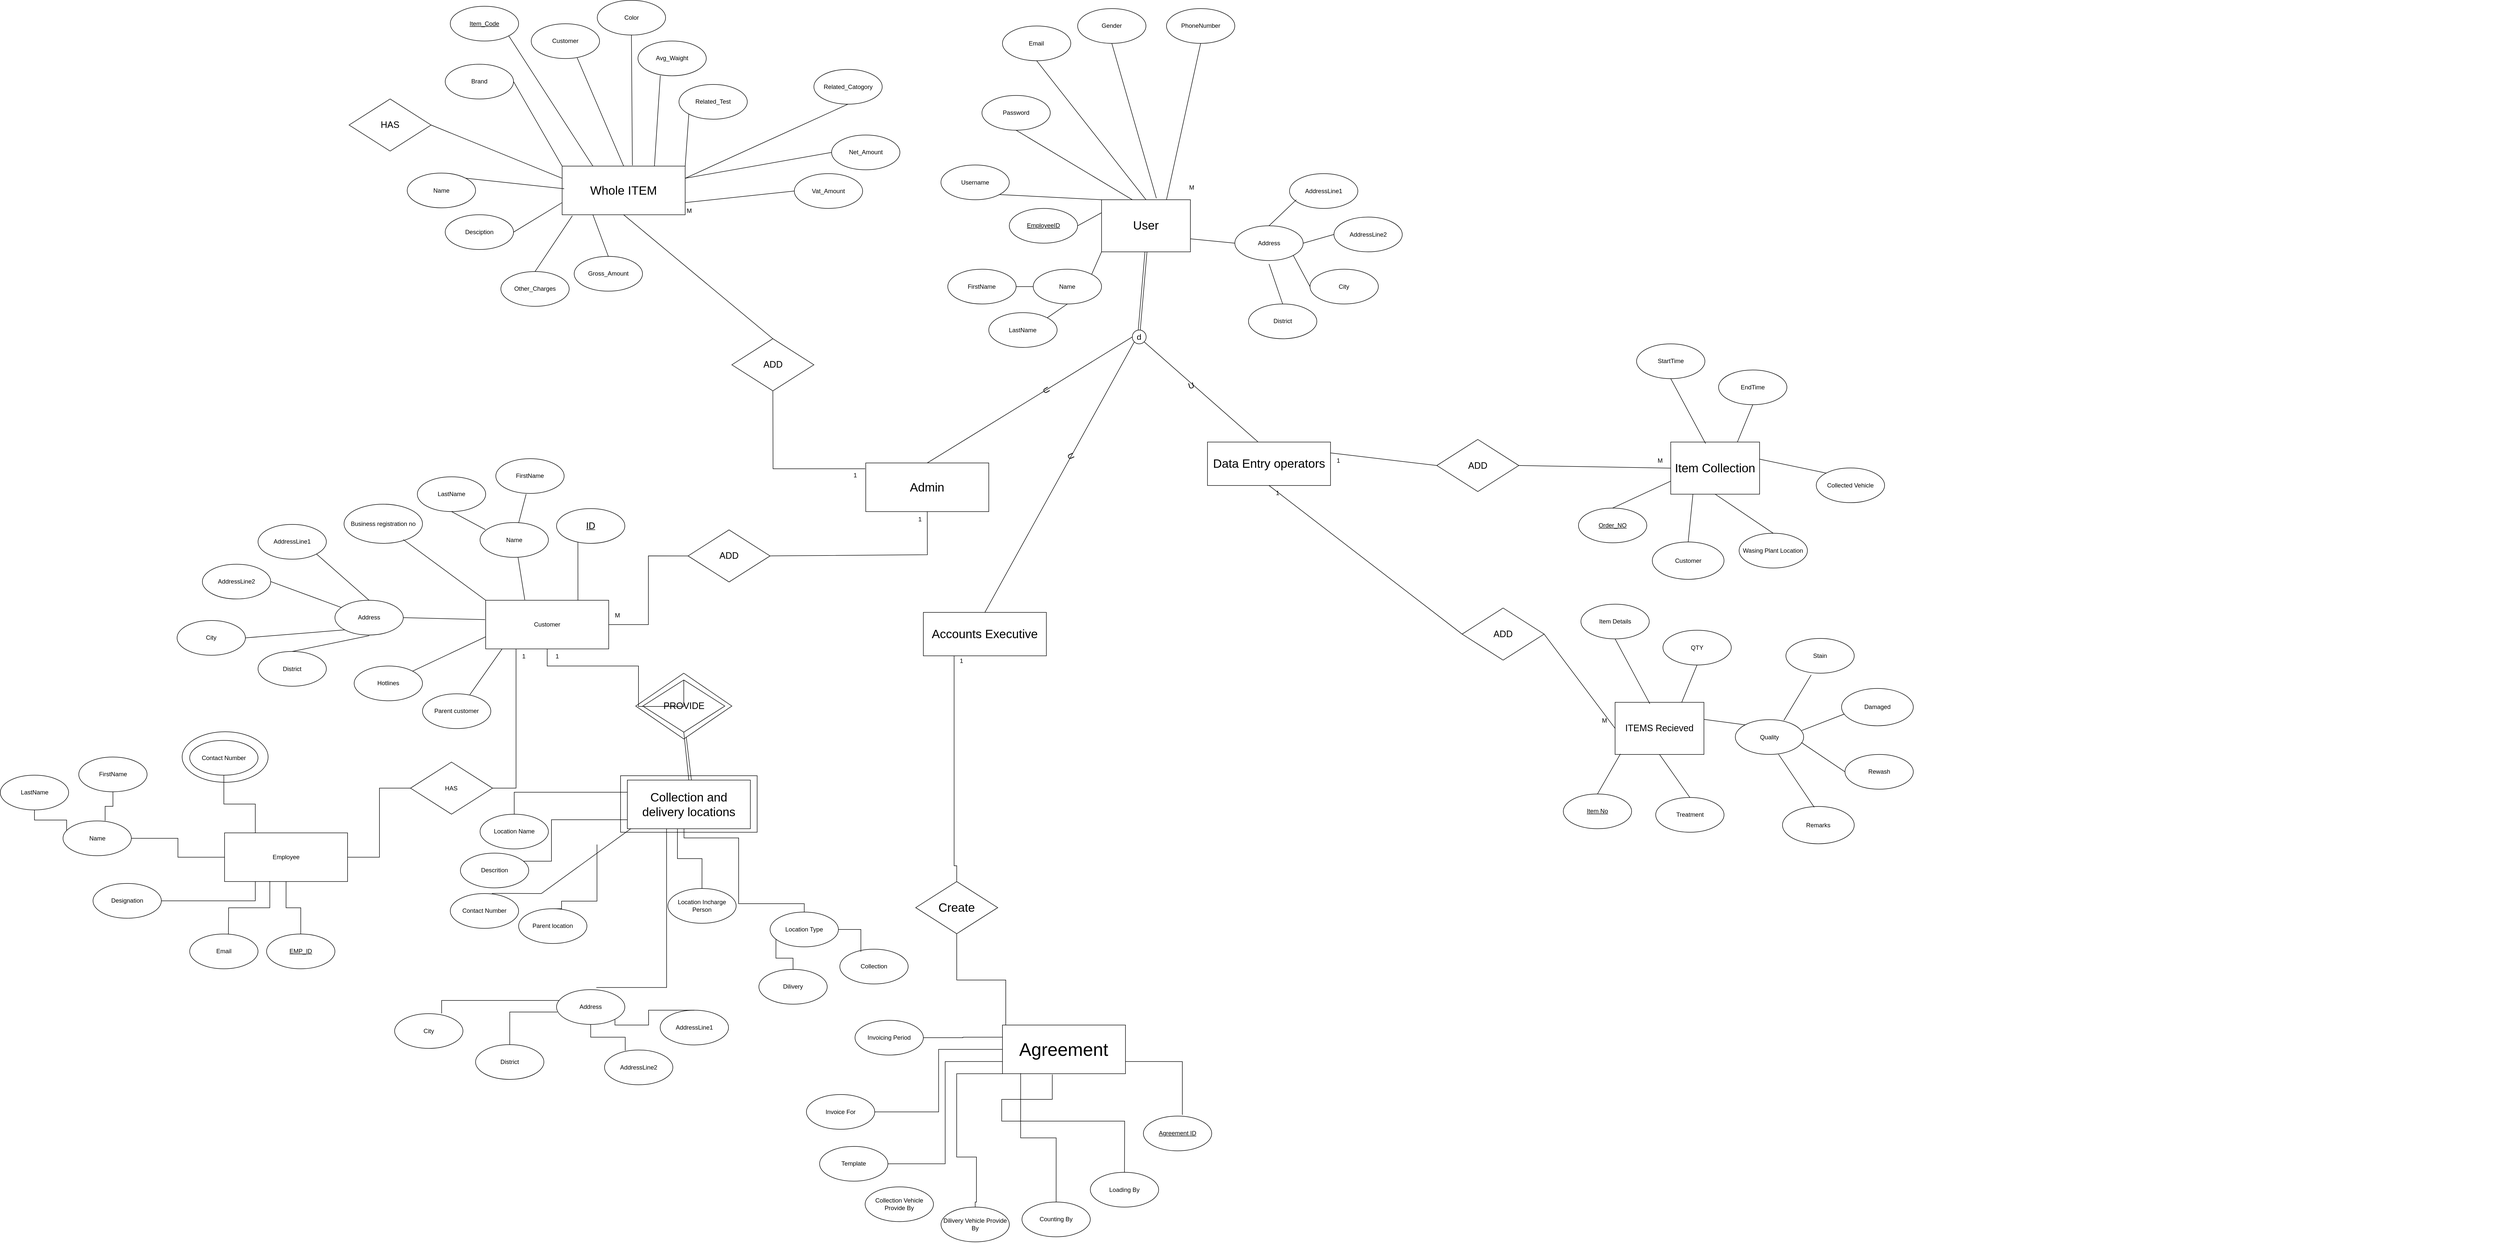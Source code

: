 <mxfile version="20.7.4" type="device"><diagram id="J3GBve0ONBFmpF_-j44M" name="Page-1"><mxGraphModel dx="5882" dy="3752" grid="1" gridSize="10" guides="1" tooltips="1" connect="1" arrows="1" fold="1" page="1" pageScale="1" pageWidth="1100" pageHeight="850" math="0" shadow="0"><root><mxCell id="0"/><mxCell id="1" parent="0"/><mxCell id="HGoTmEdLcFwjstujymGU-181" value="" style="ellipse;whiteSpace=wrap;html=1;" vertex="1" parent="1"><mxGeometry x="-2020" y="-350" width="170" height="100" as="geometry"/></mxCell><mxCell id="wojboqunz96ooFiyqucH-1" value="" style="group" parent="1" connectable="0" vertex="1"><mxGeometry x="-1020" y="-1780" width="3580" height="2128.076" as="geometry"/></mxCell><mxCell id="HGoTmEdLcFwjstujymGU-223" value="&lt;font style=&quot;font-size: 24px;&quot;&gt;Collection and delivery locations&lt;/font&gt;" style="whiteSpace=wrap;html=1;align=center;" vertex="1" parent="wojboqunz96ooFiyqucH-1"><mxGeometry x="-133.42" y="1516.95" width="270" height="111.79" as="geometry"/></mxCell><mxCell id="wojboqunz96ooFiyqucH-2" value="&lt;font style=&quot;font-size: 24px;&quot;&gt;User&lt;/font&gt;" style="whiteSpace=wrap;html=1;align=center;" parent="wojboqunz96ooFiyqucH-1" vertex="1"><mxGeometry x="817.321" y="377.949" width="175.623" height="103.077" as="geometry"/></mxCell><mxCell id="wojboqunz96ooFiyqucH-3" value="&lt;font style=&quot;font-size: 24px;&quot;&gt;Accounts Executive&lt;/font&gt;" style="whiteSpace=wrap;html=1;align=center;" parent="wojboqunz96ooFiyqucH-1" vertex="1"><mxGeometry x="465.09" y="1193.971" width="243.17" height="85.897" as="geometry"/></mxCell><mxCell id="wojboqunz96ooFiyqucH-4" value="&lt;font style=&quot;font-size: 24px;&quot;&gt;Data Entry operators&lt;/font&gt;" style="whiteSpace=wrap;html=1;align=center;" parent="wojboqunz96ooFiyqucH-1" vertex="1"><mxGeometry x="1026.718" y="857.162" width="243.17" height="85.897" as="geometry"/></mxCell><mxCell id="wojboqunz96ooFiyqucH-5" value="&lt;font style=&quot;font-size: 24px;&quot;&gt;Admin&lt;/font&gt;" style="whiteSpace=wrap;html=1;align=center;" parent="wojboqunz96ooFiyqucH-1" vertex="1"><mxGeometry x="351.245" y="898.487" width="243.17" height="96.205" as="geometry"/></mxCell><mxCell id="wojboqunz96ooFiyqucH-7" value="EmployeeID" style="ellipse;whiteSpace=wrap;html=1;align=center;fontStyle=4;" parent="wojboqunz96ooFiyqucH-1" vertex="1"><mxGeometry x="634.943" y="395.128" width="135.094" height="68.718" as="geometry"/></mxCell><mxCell id="wojboqunz96ooFiyqucH-8" value="Username" style="ellipse;whiteSpace=wrap;html=1;align=center;" parent="wojboqunz96ooFiyqucH-1" vertex="1"><mxGeometry x="499.849" y="309.231" width="135.094" height="68.718" as="geometry"/></mxCell><mxCell id="wojboqunz96ooFiyqucH-9" value="Email" style="ellipse;whiteSpace=wrap;html=1;align=center;" parent="wojboqunz96ooFiyqucH-1" vertex="1"><mxGeometry x="621.434" y="34.359" width="135.094" height="68.718" as="geometry"/></mxCell><mxCell id="wojboqunz96ooFiyqucH-10" value="Password" style="ellipse;whiteSpace=wrap;html=1;align=center;" parent="wojboqunz96ooFiyqucH-1" vertex="1"><mxGeometry x="580.906" y="171.795" width="135.094" height="68.718" as="geometry"/></mxCell><mxCell id="wojboqunz96ooFiyqucH-14" value="Collected Vehicle" style="ellipse;whiteSpace=wrap;html=1;align=center;" parent="wojboqunz96ooFiyqucH-1" vertex="1"><mxGeometry x="2230.003" y="908.335" width="135.094" height="68.718" as="geometry"/></mxCell><mxCell id="wojboqunz96ooFiyqucH-31" value="&lt;font style=&quot;font-size: 16px&quot;&gt;d&lt;/font&gt;" style="ellipse;whiteSpace=wrap;html=1;aspect=fixed;" parent="wojboqunz96ooFiyqucH-1" vertex="1"><mxGeometry x="878.113" y="635.641" width="27.391" height="27.391" as="geometry"/></mxCell><mxCell id="wojboqunz96ooFiyqucH-32" value="" style="shape=link;html=1;rounded=0;fontSize=16;exitX=0.5;exitY=1;exitDx=0;exitDy=0;entryX=0.5;entryY=0;entryDx=0;entryDy=0;" parent="wojboqunz96ooFiyqucH-1" source="wojboqunz96ooFiyqucH-2" target="wojboqunz96ooFiyqucH-31" edge="1"><mxGeometry relative="1" as="geometry"><mxPoint x="648.453" y="721.538" as="sourcePoint"/><mxPoint x="864.604" y="721.538" as="targetPoint"/></mxGeometry></mxCell><mxCell id="wojboqunz96ooFiyqucH-33" value="" style="resizable=0;html=1;align=right;verticalAlign=bottom;fontSize=16;" parent="wojboqunz96ooFiyqucH-32" connectable="0" vertex="1"><mxGeometry x="1" relative="1" as="geometry"/></mxCell><mxCell id="wojboqunz96ooFiyqucH-34" value="" style="endArrow=none;html=1;rounded=0;fontSize=16;entryX=0;entryY=1;entryDx=0;entryDy=0;exitX=0.5;exitY=0;exitDx=0;exitDy=0;" parent="wojboqunz96ooFiyqucH-1" source="wojboqunz96ooFiyqucH-3" target="wojboqunz96ooFiyqucH-31" edge="1"><mxGeometry relative="1" as="geometry"><mxPoint x="621.434" y="755.897" as="sourcePoint"/><mxPoint x="837.585" y="755.897" as="targetPoint"/></mxGeometry></mxCell><mxCell id="wojboqunz96ooFiyqucH-35" value="U" style="edgeLabel;html=1;align=center;verticalAlign=middle;resizable=0;points=[];fontSize=16;rotation=65;labelBackgroundColor=none;" parent="wojboqunz96ooFiyqucH-34" connectable="0" vertex="1"><mxGeometry x="0.163" y="2" relative="1" as="geometry"><mxPoint y="2" as="offset"/></mxGeometry></mxCell><mxCell id="wojboqunz96ooFiyqucH-36" value="" style="endArrow=none;html=1;rounded=0;fontSize=16;exitX=1;exitY=0.5;exitDx=0;exitDy=0;entryX=0;entryY=0.25;entryDx=0;entryDy=0;" parent="wojboqunz96ooFiyqucH-1" source="wojboqunz96ooFiyqucH-7" target="wojboqunz96ooFiyqucH-2" edge="1"><mxGeometry relative="1" as="geometry"><mxPoint x="466.13" y="704.359" as="sourcePoint"/><mxPoint x="810.566" y="429.487" as="targetPoint"/></mxGeometry></mxCell><mxCell id="wojboqunz96ooFiyqucH-37" value="" style="endArrow=none;html=1;rounded=0;fontSize=16;exitX=1;exitY=1;exitDx=0;exitDy=0;entryX=0;entryY=0;entryDx=0;entryDy=0;" parent="wojboqunz96ooFiyqucH-1" source="wojboqunz96ooFiyqucH-8" target="wojboqunz96ooFiyqucH-2" edge="1"><mxGeometry relative="1" as="geometry"><mxPoint x="688.981" y="377.949" as="sourcePoint"/><mxPoint x="830.83" y="420.897" as="targetPoint"/></mxGeometry></mxCell><mxCell id="wojboqunz96ooFiyqucH-38" value="" style="endArrow=none;html=1;rounded=0;fontSize=16;exitX=0.5;exitY=1;exitDx=0;exitDy=0;entryX=0.346;entryY=0;entryDx=0;entryDy=0;entryPerimeter=0;" parent="wojboqunz96ooFiyqucH-1" source="wojboqunz96ooFiyqucH-10" target="wojboqunz96ooFiyqucH-2" edge="1"><mxGeometry relative="1" as="geometry"><mxPoint x="750.045" y="264.914" as="sourcePoint"/><mxPoint x="830.83" y="395.128" as="targetPoint"/></mxGeometry></mxCell><mxCell id="wojboqunz96ooFiyqucH-39" value="" style="endArrow=none;html=1;rounded=0;fontSize=16;exitX=0.5;exitY=1;exitDx=0;exitDy=0;entryX=0.5;entryY=0;entryDx=0;entryDy=0;" parent="wojboqunz96ooFiyqucH-1" source="wojboqunz96ooFiyqucH-9" target="wojboqunz96ooFiyqucH-2" edge="1"><mxGeometry relative="1" as="geometry"><mxPoint x="898.377" y="257.692" as="sourcePoint"/><mxPoint x="918.642" y="395.128" as="targetPoint"/></mxGeometry></mxCell><mxCell id="wojboqunz96ooFiyqucH-41" value="FirstName" style="ellipse;whiteSpace=wrap;html=1;align=center;" parent="wojboqunz96ooFiyqucH-1" vertex="1"><mxGeometry x="513.358" y="515.385" width="135.094" height="68.718" as="geometry"/></mxCell><mxCell id="wojboqunz96ooFiyqucH-42" value="LastName" style="ellipse;whiteSpace=wrap;html=1;align=center;" parent="wojboqunz96ooFiyqucH-1" vertex="1"><mxGeometry x="594.415" y="601.282" width="135.094" height="68.718" as="geometry"/></mxCell><mxCell id="wojboqunz96ooFiyqucH-65" style="edgeStyle=orthogonalEdgeStyle;rounded=0;orthogonalLoop=1;jettySize=auto;html=1;exitX=0.5;exitY=1;exitDx=0;exitDy=0;" parent="wojboqunz96ooFiyqucH-1" edge="1"><mxGeometry relative="1" as="geometry"><mxPoint x="243.17" y="1757.462" as="sourcePoint"/><mxPoint x="243.17" y="1757.462" as="targetPoint"/></mxGeometry></mxCell><mxCell id="wojboqunz96ooFiyqucH-66" value="" style="endArrow=none;html=1;rounded=0;fontSize=16;entryX=1;entryY=1;entryDx=0;entryDy=0;exitX=0.409;exitY=-0.008;exitDx=0;exitDy=0;exitPerimeter=0;" parent="wojboqunz96ooFiyqucH-1" source="wojboqunz96ooFiyqucH-4" target="wojboqunz96ooFiyqucH-31" edge="1"><mxGeometry relative="1" as="geometry"><mxPoint x="162.113" y="824.615" as="sourcePoint"/><mxPoint x="891.515" y="703.397" as="targetPoint"/></mxGeometry></mxCell><mxCell id="wojboqunz96ooFiyqucH-67" value="U" style="edgeLabel;html=1;align=center;verticalAlign=middle;resizable=0;points=[];fontSize=16;rotation=-15;labelBackgroundColor=none;" parent="wojboqunz96ooFiyqucH-66" connectable="0" vertex="1"><mxGeometry x="0.163" y="2" relative="1" as="geometry"><mxPoint y="2" as="offset"/></mxGeometry></mxCell><mxCell id="wojboqunz96ooFiyqucH-68" value="&lt;font style=&quot;font-size: 24px;&quot;&gt;Item Collection&lt;br&gt;&lt;/font&gt;" style="whiteSpace=wrap;html=1;align=center;" parent="wojboqunz96ooFiyqucH-1" vertex="1"><mxGeometry x="1942.377" y="857.157" width="175.623" height="103.077" as="geometry"/></mxCell><mxCell id="wojboqunz96ooFiyqucH-69" value="" style="endArrow=none;html=1;rounded=0;fontSize=16;entryX=0;entryY=0.5;entryDx=0;entryDy=0;exitX=0.5;exitY=0;exitDx=0;exitDy=0;" parent="wojboqunz96ooFiyqucH-1" source="wojboqunz96ooFiyqucH-5" target="wojboqunz96ooFiyqucH-31" edge="1"><mxGeometry relative="1" as="geometry"><mxPoint x="175.623" y="841.795" as="sourcePoint"/><mxPoint x="905.024" y="720.576" as="targetPoint"/></mxGeometry></mxCell><mxCell id="wojboqunz96ooFiyqucH-70" value="U" style="edgeLabel;html=1;align=center;verticalAlign=middle;resizable=0;points=[];fontSize=16;rotation=60;labelBackgroundColor=none;" parent="wojboqunz96ooFiyqucH-69" connectable="0" vertex="1"><mxGeometry x="0.163" y="2" relative="1" as="geometry"><mxPoint x="1" y="2" as="offset"/></mxGeometry></mxCell><mxCell id="wojboqunz96ooFiyqucH-71" value="&lt;u&gt;Order_NO&lt;/u&gt;" style="ellipse;whiteSpace=wrap;html=1;align=center;" parent="wojboqunz96ooFiyqucH-1" vertex="1"><mxGeometry x="1760.0" y="987.704" width="135.094" height="68.718" as="geometry"/></mxCell><mxCell id="wojboqunz96ooFiyqucH-72" value="" style="endArrow=none;html=1;rounded=0;fontSize=16;exitX=0;exitY=0.5;exitDx=0;exitDy=0;entryX=1;entryY=0.25;entryDx=0;entryDy=0;" parent="wojboqunz96ooFiyqucH-1" source="wojboqunz96ooFiyqucH-86" target="wojboqunz96ooFiyqucH-4" edge="1"><mxGeometry relative="1" as="geometry"><mxPoint x="1432" y="979.231" as="sourcePoint"/><mxPoint x="1006.453" y="395.128" as="targetPoint"/></mxGeometry></mxCell><mxCell id="wojboqunz96ooFiyqucH-74" value="M" style="text;html=1;align=center;verticalAlign=middle;resizable=0;points=[];autosize=1;strokeColor=none;fillColor=none;" parent="wojboqunz96ooFiyqucH-1" vertex="1"><mxGeometry x="980.003" y="343.591" width="30" height="20" as="geometry"/></mxCell><mxCell id="wojboqunz96ooFiyqucH-82" value="StartTime" style="ellipse;whiteSpace=wrap;html=1;align=center;" parent="wojboqunz96ooFiyqucH-1" vertex="1"><mxGeometry x="1874.83" y="663.029" width="135.094" height="68.718" as="geometry"/></mxCell><mxCell id="wojboqunz96ooFiyqucH-83" value="EndTime" style="ellipse;whiteSpace=wrap;html=1;align=center;" parent="wojboqunz96ooFiyqucH-1" vertex="1"><mxGeometry x="2036.943" y="714.567" width="135.094" height="68.718" as="geometry"/></mxCell><mxCell id="wojboqunz96ooFiyqucH-84" value="Customer" style="ellipse;whiteSpace=wrap;html=1;align=center;" parent="wojboqunz96ooFiyqucH-1" vertex="1"><mxGeometry x="1905.902" y="1054.704" width="141.849" height="73.872" as="geometry"/></mxCell><mxCell id="wojboqunz96ooFiyqucH-85" value="Wasing Plant Location" style="ellipse;whiteSpace=wrap;html=1;align=center;" parent="wojboqunz96ooFiyqucH-1" vertex="1"><mxGeometry x="2077.472" y="1037.525" width="135.094" height="68.718" as="geometry"/></mxCell><mxCell id="wojboqunz96ooFiyqucH-86" value="&lt;font style=&quot;font-size: 18px;&quot;&gt;ADD&lt;/font&gt;" style="shape=rhombus;perimeter=rhombusPerimeter;whiteSpace=wrap;html=1;align=center;" parent="wojboqunz96ooFiyqucH-1" vertex="1"><mxGeometry x="1480.003" y="852.004" width="162.113" height="103.077" as="geometry"/></mxCell><mxCell id="wojboqunz96ooFiyqucH-88" value="" style="endArrow=none;html=1;rounded=0;fontSize=16;exitX=0.392;exitY=0.029;exitDx=0;exitDy=0;entryX=0.5;entryY=1;entryDx=0;entryDy=0;exitPerimeter=0;" parent="wojboqunz96ooFiyqucH-1" source="wojboqunz96ooFiyqucH-68" target="wojboqunz96ooFiyqucH-82" edge="1"><mxGeometry relative="1" as="geometry"><mxPoint x="1888.339" y="903.542" as="sourcePoint"/><mxPoint x="1739.736" y="697.388" as="targetPoint"/></mxGeometry></mxCell><mxCell id="wojboqunz96ooFiyqucH-89" value="" style="endArrow=none;html=1;rounded=0;fontSize=16;exitX=0.75;exitY=0;exitDx=0;exitDy=0;entryX=0.5;entryY=1;entryDx=0;entryDy=0;" parent="wojboqunz96ooFiyqucH-1" source="wojboqunz96ooFiyqucH-68" target="wojboqunz96ooFiyqucH-83" edge="1"><mxGeometry relative="1" as="geometry"><mxPoint x="1901.849" y="920.721" as="sourcePoint"/><mxPoint x="1753.245" y="714.567" as="targetPoint"/></mxGeometry></mxCell><mxCell id="wojboqunz96ooFiyqucH-90" value="" style="endArrow=none;html=1;rounded=0;fontSize=16;exitX=0.5;exitY=1;exitDx=0;exitDy=0;entryX=0.5;entryY=0;entryDx=0;entryDy=0;" parent="wojboqunz96ooFiyqucH-1" source="wojboqunz96ooFiyqucH-68" target="wojboqunz96ooFiyqucH-85" edge="1"><mxGeometry relative="1" as="geometry"><mxPoint x="1888.339" y="903.542" as="sourcePoint"/><mxPoint x="1739.736" y="697.388" as="targetPoint"/></mxGeometry></mxCell><mxCell id="wojboqunz96ooFiyqucH-91" value="" style="endArrow=none;html=1;rounded=0;fontSize=16;exitX=0.25;exitY=1;exitDx=0;exitDy=0;entryX=0.5;entryY=0;entryDx=0;entryDy=0;" parent="wojboqunz96ooFiyqucH-1" source="wojboqunz96ooFiyqucH-68" target="wojboqunz96ooFiyqucH-84" edge="1"><mxGeometry relative="1" as="geometry"><mxPoint x="1976.151" y="955.08" as="sourcePoint"/><mxPoint x="2077.472" y="1114.849" as="targetPoint"/></mxGeometry></mxCell><mxCell id="wojboqunz96ooFiyqucH-92" value="" style="endArrow=none;html=1;rounded=0;fontSize=16;exitX=0;exitY=0.75;exitDx=0;exitDy=0;entryX=0.5;entryY=0;entryDx=0;entryDy=0;" parent="wojboqunz96ooFiyqucH-1" source="wojboqunz96ooFiyqucH-68" target="wojboqunz96ooFiyqucH-71" edge="1"><mxGeometry relative="1" as="geometry"><mxPoint x="1932.245" y="955.08" as="sourcePoint"/><mxPoint x="1915.358" y="1125.157" as="targetPoint"/></mxGeometry></mxCell><mxCell id="wojboqunz96ooFiyqucH-93" value="M" style="text;html=1;align=center;verticalAlign=middle;resizable=0;points=[];autosize=1;strokeColor=none;fillColor=none;" parent="wojboqunz96ooFiyqucH-1" vertex="1"><mxGeometry x="1905.906" y="883.543" width="30" height="20" as="geometry"/></mxCell><mxCell id="wojboqunz96ooFiyqucH-117" value="Name" style="ellipse;whiteSpace=wrap;html=1;align=center;" parent="wojboqunz96ooFiyqucH-1" vertex="1"><mxGeometry x="682.226" y="515.385" width="135.094" height="68.718" as="geometry"/></mxCell><mxCell id="wojboqunz96ooFiyqucH-118" value="" style="endArrow=none;html=1;rounded=0;fontSize=16;exitX=1;exitY=0.5;exitDx=0;exitDy=0;entryX=0;entryY=0.5;entryDx=0;entryDy=0;" parent="wojboqunz96ooFiyqucH-1" source="wojboqunz96ooFiyqucH-41" target="wojboqunz96ooFiyqucH-117" edge="1"><mxGeometry relative="1" as="geometry"><mxPoint x="783.547" y="446.667" as="sourcePoint"/><mxPoint x="830.83" y="420.897" as="targetPoint"/></mxGeometry></mxCell><mxCell id="wojboqunz96ooFiyqucH-119" value="" style="endArrow=none;html=1;rounded=0;fontSize=16;exitX=1;exitY=0;exitDx=0;exitDy=0;entryX=0.5;entryY=1;entryDx=0;entryDy=0;" parent="wojboqunz96ooFiyqucH-1" source="wojboqunz96ooFiyqucH-42" target="wojboqunz96ooFiyqucH-117" edge="1"><mxGeometry relative="1" as="geometry"><mxPoint x="621.434" y="584.103" as="sourcePoint"/><mxPoint x="688.981" y="566.923" as="targetPoint"/></mxGeometry></mxCell><mxCell id="wojboqunz96ooFiyqucH-120" value="" style="endArrow=none;html=1;rounded=0;fontSize=16;exitX=1;exitY=0;exitDx=0;exitDy=0;entryX=0;entryY=1;entryDx=0;entryDy=0;" parent="wojboqunz96ooFiyqucH-1" source="wojboqunz96ooFiyqucH-117" target="wojboqunz96ooFiyqucH-2" edge="1"><mxGeometry relative="1" as="geometry"><mxPoint x="621.434" y="584.103" as="sourcePoint"/><mxPoint x="688.981" y="566.923" as="targetPoint"/></mxGeometry></mxCell><mxCell id="wojboqunz96ooFiyqucH-121" value="Address" style="ellipse;whiteSpace=wrap;html=1;align=center;" parent="wojboqunz96ooFiyqucH-1" vertex="1"><mxGeometry x="1080.755" y="429.487" width="135.094" height="68.718" as="geometry"/></mxCell><mxCell id="wojboqunz96ooFiyqucH-122" value="" style="endArrow=none;html=1;rounded=0;fontSize=16;exitX=0;exitY=0.5;exitDx=0;exitDy=0;entryX=1;entryY=0.75;entryDx=0;entryDy=0;" parent="wojboqunz96ooFiyqucH-1" source="wojboqunz96ooFiyqucH-121" target="wojboqunz96ooFiyqucH-2" edge="1"><mxGeometry relative="1" as="geometry"><mxPoint x="878.113" y="240.513" as="sourcePoint"/><mxPoint x="918.642" y="395.128" as="targetPoint"/></mxGeometry></mxCell><mxCell id="wojboqunz96ooFiyqucH-128" value="1" style="text;html=1;align=center;verticalAlign=middle;resizable=0;points=[];autosize=1;strokeColor=none;fillColor=none;" parent="wojboqunz96ooFiyqucH-1" vertex="1"><mxGeometry x="529.999" y="1279.871" width="20" height="20" as="geometry"/></mxCell><mxCell id="wojboqunz96ooFiyqucH-130" value="Gender" style="ellipse;whiteSpace=wrap;html=1;align=center;" parent="wojboqunz96ooFiyqucH-1" vertex="1"><mxGeometry x="770.038" width="135.094" height="68.718" as="geometry"/></mxCell><mxCell id="wojboqunz96ooFiyqucH-131" value="" style="endArrow=none;html=1;rounded=0;fontSize=16;exitX=0.5;exitY=1;exitDx=0;exitDy=0;entryX=0.617;entryY=-0.027;entryDx=0;entryDy=0;entryPerimeter=0;" parent="wojboqunz96ooFiyqucH-1" source="wojboqunz96ooFiyqucH-130" target="wojboqunz96ooFiyqucH-2" edge="1"><mxGeometry relative="1" as="geometry"><mxPoint x="783.547" y="120.256" as="sourcePoint"/><mxPoint x="918.642" y="395.128" as="targetPoint"/></mxGeometry></mxCell><mxCell id="wojboqunz96ooFiyqucH-133" value="" style="endArrow=none;html=1;rounded=0;fontSize=16;exitX=1;exitY=0.5;exitDx=0;exitDy=0;entryX=0.5;entryY=1;entryDx=0;entryDy=0;" parent="wojboqunz96ooFiyqucH-1" source="7mZElqCdtzCGHnQOhd71-1" target="wojboqunz96ooFiyqucH-5" edge="1"><mxGeometry relative="1" as="geometry"><mxPoint x="175.623" y="1133.846" as="sourcePoint"/><mxPoint x="851.094" y="395.128" as="targetPoint"/><Array as="points"><mxPoint x="473" y="1080"/></Array></mxGeometry></mxCell><mxCell id="wojboqunz96ooFiyqucH-137" value="PhoneNumber" style="ellipse;whiteSpace=wrap;html=1;align=center;" parent="wojboqunz96ooFiyqucH-1" vertex="1"><mxGeometry x="945.66" width="135.094" height="68.718" as="geometry"/></mxCell><mxCell id="wojboqunz96ooFiyqucH-138" value="" style="endArrow=none;html=1;rounded=0;fontSize=16;exitX=0.5;exitY=1;exitDx=0;exitDy=0;" parent="wojboqunz96ooFiyqucH-1" source="wojboqunz96ooFiyqucH-137" edge="1"><mxGeometry relative="1" as="geometry"><mxPoint x="851.094" y="85.897" as="sourcePoint"/><mxPoint x="945.66" y="377.949" as="targetPoint"/></mxGeometry></mxCell><mxCell id="wojboqunz96ooFiyqucH-139" value="City" style="ellipse;whiteSpace=wrap;html=1;align=center;" parent="wojboqunz96ooFiyqucH-1" vertex="1"><mxGeometry x="1229.358" y="515.385" width="135.094" height="68.718" as="geometry"/></mxCell><mxCell id="wojboqunz96ooFiyqucH-140" value="AddressLine2" style="ellipse;whiteSpace=wrap;html=1;align=center;" parent="wojboqunz96ooFiyqucH-1" vertex="1"><mxGeometry x="1276.642" y="412.308" width="135.094" height="68.718" as="geometry"/></mxCell><mxCell id="wojboqunz96ooFiyqucH-141" value="AddressLine1" style="ellipse;whiteSpace=wrap;html=1;align=center;" parent="wojboqunz96ooFiyqucH-1" vertex="1"><mxGeometry x="1188.83" y="326.41" width="135.094" height="68.718" as="geometry"/></mxCell><mxCell id="wojboqunz96ooFiyqucH-142" value="" style="endArrow=none;html=1;rounded=0;fontSize=16;exitX=0.5;exitY=1;exitDx=0;exitDy=0;entryX=1;entryY=1;entryDx=0;entryDy=0;" parent="wojboqunz96ooFiyqucH-1" target="wojboqunz96ooFiyqucH-121" edge="1"><mxGeometry relative="1" as="geometry"><mxPoint x="1229.358" y="549.744" as="sourcePoint"/><mxPoint x="1161.811" y="858.974" as="targetPoint"/></mxGeometry></mxCell><mxCell id="wojboqunz96ooFiyqucH-143" value="" style="endArrow=none;html=1;rounded=0;fontSize=16;exitX=0;exitY=0.5;exitDx=0;exitDy=0;entryX=1;entryY=0.5;entryDx=0;entryDy=0;" parent="wojboqunz96ooFiyqucH-1" source="wojboqunz96ooFiyqucH-140" target="wojboqunz96ooFiyqucH-121" edge="1"><mxGeometry relative="1" as="geometry"><mxPoint x="1283.396" y="429.487" as="sourcePoint"/><mxPoint x="1215.849" y="738.718" as="targetPoint"/></mxGeometry></mxCell><mxCell id="wojboqunz96ooFiyqucH-144" value="" style="endArrow=none;html=1;rounded=0;fontSize=16;exitX=0.5;exitY=1;exitDx=0;exitDy=0;entryX=0.5;entryY=0;entryDx=0;entryDy=0;" parent="wojboqunz96ooFiyqucH-1" target="wojboqunz96ooFiyqucH-121" edge="1"><mxGeometry relative="1" as="geometry"><mxPoint x="1202.34" y="377.949" as="sourcePoint"/><mxPoint x="1134.792" y="687.179" as="targetPoint"/></mxGeometry></mxCell><mxCell id="wojboqunz96ooFiyqucH-145" value="District" style="ellipse;whiteSpace=wrap;html=1;align=center;" parent="wojboqunz96ooFiyqucH-1" vertex="1"><mxGeometry x="1107.774" y="584.103" width="135.094" height="68.718" as="geometry"/></mxCell><mxCell id="wojboqunz96ooFiyqucH-146" value="" style="endArrow=none;html=1;rounded=0;fontSize=16;exitX=0.5;exitY=0;exitDx=0;exitDy=0;" parent="wojboqunz96ooFiyqucH-1" source="wojboqunz96ooFiyqucH-145" edge="1"><mxGeometry relative="1" as="geometry"><mxPoint x="1242.868" y="566.923" as="sourcePoint"/><mxPoint x="1148.302" y="505.077" as="targetPoint"/></mxGeometry></mxCell><mxCell id="7mZElqCdtzCGHnQOhd71-1" value="&lt;font style=&quot;font-size: 18px;&quot;&gt;ADD&lt;/font&gt;" style="shape=rhombus;perimeter=rhombusPerimeter;whiteSpace=wrap;html=1;align=center;" parent="wojboqunz96ooFiyqucH-1" vertex="1"><mxGeometry x="0.003" y="1030.774" width="162.113" height="103.077" as="geometry"/></mxCell><mxCell id="HGoTmEdLcFwjstujymGU-8" value="Location Incharge Person" style="ellipse;whiteSpace=wrap;html=1;align=center;" vertex="1" parent="wojboqunz96ooFiyqucH-1"><mxGeometry x="-39.996" y="1739.999" width="135.094" height="68.718" as="geometry"/></mxCell><mxCell id="HGoTmEdLcFwjstujymGU-167" value="AddressLine2" style="ellipse;whiteSpace=wrap;html=1;align=center;" vertex="1" parent="wojboqunz96ooFiyqucH-1"><mxGeometry x="-165.088" y="2059.358" width="135.094" height="68.718" as="geometry"/></mxCell><mxCell id="HGoTmEdLcFwjstujymGU-168" value="AddressLine1" style="ellipse;whiteSpace=wrap;html=1;align=center;" vertex="1" parent="wojboqunz96ooFiyqucH-1"><mxGeometry x="-55.09" y="1980.64" width="135.094" height="68.718" as="geometry"/></mxCell><mxCell id="HGoTmEdLcFwjstujymGU-173" value="Location Type" style="ellipse;whiteSpace=wrap;html=1;align=center;" vertex="1" parent="wojboqunz96ooFiyqucH-1"><mxGeometry x="162.115" y="1786.667" width="135.094" height="68.718" as="geometry"/></mxCell><mxCell id="HGoTmEdLcFwjstujymGU-174" value="Collection" style="ellipse;whiteSpace=wrap;html=1;align=center;" vertex="1" parent="wojboqunz96ooFiyqucH-1"><mxGeometry x="300.004" y="1860.003" width="135.094" height="68.718" as="geometry"/></mxCell><mxCell id="HGoTmEdLcFwjstujymGU-175" value="Dilivery" style="ellipse;whiteSpace=wrap;html=1;align=center;direction=west;points=[[0,0.49,0,0,0],[0.15,0.15,0,0,0],[0.15,0.86,0,0,0],[0.5,0,0,0,0],[0.5,1,0,0,0],[0.85,0.15,0,0,0],[0.85,0.86,0,0,0],[1,0.49,0,0,0]];" vertex="1" parent="wojboqunz96ooFiyqucH-1"><mxGeometry x="139.998" y="1900.005" width="135.094" height="68.718" as="geometry"/></mxCell><mxCell id="HGoTmEdLcFwjstujymGU-178" style="edgeStyle=orthogonalEdgeStyle;rounded=0;orthogonalLoop=1;jettySize=auto;html=1;entryX=0.308;entryY=0.076;entryDx=0;entryDy=0;endArrow=none;endFill=0;entryPerimeter=0;" edge="1" parent="wojboqunz96ooFiyqucH-1" source="HGoTmEdLcFwjstujymGU-173" target="HGoTmEdLcFwjstujymGU-174"><mxGeometry x="1" y="230" relative="1" as="geometry"><mxPoint x="415.096" y="1797.382" as="sourcePoint"/><mxPoint x="321.021" y="1861.853" as="targetPoint"/><mxPoint x="-57" y="152" as="offset"/></mxGeometry></mxCell><mxCell id="HGoTmEdLcFwjstujymGU-179" style="edgeStyle=orthogonalEdgeStyle;rounded=0;orthogonalLoop=1;jettySize=auto;html=1;exitX=0.086;exitY=0.77;exitDx=0;exitDy=0;entryX=0.5;entryY=1;entryDx=0;entryDy=0;endArrow=none;endFill=0;exitPerimeter=0;entryPerimeter=0;" edge="1" parent="wojboqunz96ooFiyqucH-1" source="HGoTmEdLcFwjstujymGU-173" target="HGoTmEdLcFwjstujymGU-175"><mxGeometry x="1" y="230" relative="1" as="geometry"><mxPoint x="201.096" y="1829.352" as="sourcePoint"/><mxPoint x="107.021" y="1893.823" as="targetPoint"/><mxPoint x="-57" y="152" as="offset"/></mxGeometry></mxCell><mxCell id="HGoTmEdLcFwjstujymGU-185" value="&lt;font style=&quot;font-size: 36px;&quot;&gt;Agreement&lt;/font&gt;" style="whiteSpace=wrap;html=1;align=center;" vertex="1" parent="wojboqunz96ooFiyqucH-1"><mxGeometry x="621.435" y="2009.997" width="243.17" height="96.205" as="geometry"/></mxCell><mxCell id="HGoTmEdLcFwjstujymGU-196" value="&lt;font style=&quot;font-size: 24px;&quot;&gt;Create&lt;/font&gt;" style="shape=rhombus;perimeter=rhombusPerimeter;whiteSpace=wrap;html=1;align=center;" vertex="1" parent="wojboqunz96ooFiyqucH-1"><mxGeometry x="449.998" y="1726.282" width="162.113" height="103.077" as="geometry"/></mxCell><mxCell id="HGoTmEdLcFwjstujymGU-198" style="edgeStyle=orthogonalEdgeStyle;rounded=0;orthogonalLoop=1;jettySize=auto;html=1;entryX=0.5;entryY=0;entryDx=0;entryDy=0;endArrow=none;endFill=0;exitX=0.25;exitY=1;exitDx=0;exitDy=0;" edge="1" parent="wojboqunz96ooFiyqucH-1" source="wojboqunz96ooFiyqucH-3" target="HGoTmEdLcFwjstujymGU-196"><mxGeometry x="1" y="230" relative="1" as="geometry"><mxPoint x="317.94" y="1536.952" as="sourcePoint"/><mxPoint x="553.892" y="1695.127" as="targetPoint"/><mxPoint x="-57" y="152" as="offset"/><Array as="points"><mxPoint x="526" y="1695"/><mxPoint x="531" y="1695"/></Array></mxGeometry></mxCell><mxCell id="HGoTmEdLcFwjstujymGU-201" style="edgeStyle=orthogonalEdgeStyle;rounded=0;orthogonalLoop=1;jettySize=auto;html=1;exitX=0.5;exitY=1;exitDx=0;exitDy=0;entryX=0;entryY=0;entryDx=0;entryDy=0;endArrow=none;endFill=0;" edge="1" parent="wojboqunz96ooFiyqucH-1" source="HGoTmEdLcFwjstujymGU-196" target="HGoTmEdLcFwjstujymGU-185"><mxGeometry x="1" y="230" relative="1" as="geometry"><mxPoint x="560.011" y="1910.085" as="sourcePoint"/><mxPoint x="627.457" y="1941.28" as="targetPoint"/><mxPoint x="-57" y="152" as="offset"/><Array as="points"><mxPoint x="531" y="1921"/><mxPoint x="628" y="1921"/><mxPoint x="628" y="2010"/></Array></mxGeometry></mxCell><mxCell id="HGoTmEdLcFwjstujymGU-187" value="Invoicing Period" style="ellipse;whiteSpace=wrap;html=1;align=center;" vertex="1" parent="wojboqunz96ooFiyqucH-1"><mxGeometry x="329.998" y="2000.645" width="135.094" height="68.718" as="geometry"/></mxCell><mxCell id="HGoTmEdLcFwjstujymGU-210" style="edgeStyle=orthogonalEdgeStyle;rounded=0;orthogonalLoop=1;jettySize=auto;html=1;entryX=0;entryY=0.25;entryDx=0;entryDy=0;endArrow=none;endFill=0;exitX=1;exitY=0.5;exitDx=0;exitDy=0;" edge="1" parent="wojboqunz96ooFiyqucH-1" source="HGoTmEdLcFwjstujymGU-187" target="HGoTmEdLcFwjstujymGU-185"><mxGeometry x="1" y="230" relative="1" as="geometry"><mxPoint x="466.002" y="2033.885" as="sourcePoint"/><mxPoint x="560.063" y="2082.315" as="targetPoint"/><mxPoint x="-57" y="152" as="offset"/></mxGeometry></mxCell><mxCell id="7mZElqCdtzCGHnQOhd71-339" value="&lt;font style=&quot;font-size: 24px;&quot;&gt;Collection and delivery locations&lt;/font&gt;" style="whiteSpace=wrap;html=1;align=center;" parent="wojboqunz96ooFiyqucH-1" vertex="1"><mxGeometry x="-120.005" y="1525.587" width="243.17" height="96.205" as="geometry"/></mxCell><mxCell id="HGoTmEdLcFwjstujymGU-172" style="edgeStyle=orthogonalEdgeStyle;rounded=0;orthogonalLoop=1;jettySize=auto;html=1;exitX=0.5;exitY=0;exitDx=0;exitDy=0;entryX=0.407;entryY=1.006;entryDx=0;entryDy=0;endArrow=none;endFill=0;entryPerimeter=0;" edge="1" parent="wojboqunz96ooFiyqucH-1" source="HGoTmEdLcFwjstujymGU-8" target="7mZElqCdtzCGHnQOhd71-339"><mxGeometry x="1" y="230" relative="1" as="geometry"><mxPoint x="-128.374" y="1984.252" as="sourcePoint"/><mxPoint x="-222.449" y="2048.723" as="targetPoint"/><mxPoint x="-57" y="152" as="offset"/></mxGeometry></mxCell><mxCell id="HGoTmEdLcFwjstujymGU-180" style="edgeStyle=orthogonalEdgeStyle;rounded=0;orthogonalLoop=1;jettySize=auto;html=1;entryX=0.5;entryY=0;entryDx=0;entryDy=0;endArrow=none;endFill=0;" edge="1" parent="wojboqunz96ooFiyqucH-1" source="7mZElqCdtzCGHnQOhd71-339" target="HGoTmEdLcFwjstujymGU-173"><mxGeometry x="1" y="230" relative="1" as="geometry"><mxPoint x="174.076" y="1645.662" as="sourcePoint"/><mxPoint x="80.001" y="1710.133" as="targetPoint"/><mxPoint x="-57" y="152" as="offset"/><Array as="points"><mxPoint x="-8" y="1640"/><mxPoint x="100" y="1640"/><mxPoint x="100" y="1770"/></Array></mxGeometry></mxCell><mxCell id="HGoTmEdLcFwjstujymGU-220" value="" style="endArrow=none;html=1;rounded=0;fontSize=16;exitX=0.5;exitY=0;exitDx=0;exitDy=0;entryX=0.521;entryY=0.977;entryDx=0;entryDy=0;entryPerimeter=0;" edge="1" parent="wojboqunz96ooFiyqucH-1" target="7mZElqCdtzCGHnQOhd71-337"><mxGeometry x="0.563" y="-16" relative="1" as="geometry"><mxPoint x="6.58" y="1525.537" as="sourcePoint"/><mxPoint x="-3.42" y="1431.001" as="targetPoint"/><mxPoint as="offset"/></mxGeometry></mxCell><mxCell id="HGoTmEdLcFwjstujymGU-222" value="ADD" style="shape=rhombus;perimeter=rhombusPerimeter;whiteSpace=wrap;html=1;align=center;" vertex="1" parent="wojboqunz96ooFiyqucH-1"><mxGeometry x="-103.42" y="1314.23" width="190" height="130" as="geometry"/></mxCell><mxCell id="HGoTmEdLcFwjstujymGU-392" value="&lt;font style=&quot;font-size: 18px;&quot;&gt;ADD&lt;/font&gt;" style="shape=rhombus;perimeter=rhombusPerimeter;whiteSpace=wrap;html=1;align=center;" vertex="1" parent="wojboqunz96ooFiyqucH-1"><mxGeometry x="86.583" y="652.824" width="162.113" height="103.077" as="geometry"/></mxCell><mxCell id="HGoTmEdLcFwjstujymGU-395" value="" style="endArrow=none;html=1;rounded=0;fontSize=16;exitX=0.5;exitY=1;exitDx=0;exitDy=0;" edge="1" parent="wojboqunz96ooFiyqucH-1" source="HGoTmEdLcFwjstujymGU-392"><mxGeometry relative="1" as="geometry"><mxPoint x="74.216" y="797.622" as="sourcePoint"/><mxPoint x="350" y="910" as="targetPoint"/><Array as="points"><mxPoint x="168" y="910"/></Array></mxGeometry></mxCell><mxCell id="HGoTmEdLcFwjstujymGU-409" value="Net_Amount" style="ellipse;whiteSpace=wrap;html=1;align=center;" vertex="1" parent="wojboqunz96ooFiyqucH-1"><mxGeometry x="283.696" y="250.005" width="135.094" height="68.718" as="geometry"/></mxCell><mxCell id="HGoTmEdLcFwjstujymGU-412" value="Vat_Amount" style="ellipse;whiteSpace=wrap;html=1;align=center;" vertex="1" parent="wojboqunz96ooFiyqucH-1"><mxGeometry x="209.996" y="326.415" width="135.094" height="68.718" as="geometry"/></mxCell><mxCell id="HGoTmEdLcFwjstujymGU-423" value="Related_Catogory" style="ellipse;whiteSpace=wrap;html=1;align=center;" vertex="1" parent="wojboqunz96ooFiyqucH-1"><mxGeometry x="248.696" y="120.255" width="135.094" height="68.718" as="geometry"/></mxCell><mxCell id="HGoTmEdLcFwjstujymGU-425" value="M" style="text;html=1;align=center;verticalAlign=middle;resizable=0;points=[];autosize=1;strokeColor=none;fillColor=none;" vertex="1" parent="wojboqunz96ooFiyqucH-1"><mxGeometry x="-13.417" y="390.001" width="30" height="20" as="geometry"/></mxCell><mxCell id="HGoTmEdLcFwjstujymGU-426" value="1" style="text;html=1;align=center;verticalAlign=middle;resizable=0;points=[];autosize=1;strokeColor=none;fillColor=none;" vertex="1" parent="wojboqunz96ooFiyqucH-1"><mxGeometry x="315.093" y="908.331" width="30" height="30" as="geometry"/></mxCell><mxCell id="HGoTmEdLcFwjstujymGU-427" value="1" style="text;html=1;align=center;verticalAlign=middle;resizable=0;points=[];autosize=1;strokeColor=none;fillColor=none;" vertex="1" parent="wojboqunz96ooFiyqucH-1"><mxGeometry x="442.833" y="994.691" width="30" height="30" as="geometry"/></mxCell><mxCell id="HGoTmEdLcFwjstujymGU-608" value="" style="endArrow=none;html=1;rounded=0;fontSize=16;exitX=0;exitY=0.5;exitDx=0;exitDy=0;entryX=1;entryY=0.5;entryDx=0;entryDy=0;" edge="1" parent="wojboqunz96ooFiyqucH-1" source="wojboqunz96ooFiyqucH-68" target="wojboqunz96ooFiyqucH-86"><mxGeometry relative="1" as="geometry"><mxPoint x="1884.563" y="912.562" as="sourcePoint"/><mxPoint x="1674.448" y="887.656" as="targetPoint"/></mxGeometry></mxCell><mxCell id="HGoTmEdLcFwjstujymGU-609" value="1" style="text;html=1;align=center;verticalAlign=middle;resizable=0;points=[];autosize=1;strokeColor=none;fillColor=none;" vertex="1" parent="wojboqunz96ooFiyqucH-1"><mxGeometry x="1269.886" y="878.543" width="30" height="30" as="geometry"/></mxCell><mxCell id="7mZElqCdtzCGHnQOhd71-337" value="&lt;font style=&quot;font-size: 18px;&quot;&gt;PROVIDE&lt;/font&gt;" style="shape=rhombus;perimeter=rhombusPerimeter;whiteSpace=wrap;html=1;align=center;" parent="wojboqunz96ooFiyqucH-1" vertex="1"><mxGeometry x="-89.477" y="1327.704" width="162.113" height="103.077" as="geometry"/></mxCell><mxCell id="HGoTmEdLcFwjstujymGU-219" value="" style="endArrow=none;html=1;rounded=0;fontSize=16;exitX=0.5;exitY=0;exitDx=0;exitDy=0;entryX=0.5;entryY=1;entryDx=0;entryDy=0;" edge="1" parent="wojboqunz96ooFiyqucH-1" source="7mZElqCdtzCGHnQOhd71-339" target="7mZElqCdtzCGHnQOhd71-337"><mxGeometry relative="1" as="geometry"><mxPoint x="1.709" y="1463.734" as="sourcePoint"/><mxPoint x="65.094" y="1373.763" as="targetPoint"/></mxGeometry></mxCell><mxCell id="HGoTmEdLcFwjstujymGU-612" value="" style="endArrow=none;html=1;rounded=0;fontSize=16;exitX=0.998;exitY=0.327;exitDx=0;exitDy=0;entryX=0;entryY=0;entryDx=0;entryDy=0;exitPerimeter=0;" edge="1" parent="wojboqunz96ooFiyqucH-1" source="wojboqunz96ooFiyqucH-68" target="wojboqunz96ooFiyqucH-14"><mxGeometry relative="1" as="geometry"><mxPoint x="2084.094" y="867.157" as="sourcePoint"/><mxPoint x="2114.49" y="793.285" as="targetPoint"/><Array as="points"/></mxGeometry></mxCell><mxCell id="HGoTmEdLcFwjstujymGU-614" value="Quality" style="ellipse;whiteSpace=wrap;html=1;align=center;" vertex="1" parent="wojboqunz96ooFiyqucH-1"><mxGeometry x="2070.003" y="1406.185" width="135.094" height="68.718" as="geometry"/></mxCell><mxCell id="HGoTmEdLcFwjstujymGU-615" value="&lt;font style=&quot;font-size: 18px;&quot;&gt;ITEMS Recieved&lt;br&gt;&lt;/font&gt;" style="whiteSpace=wrap;html=1;align=center;" vertex="1" parent="wojboqunz96ooFiyqucH-1"><mxGeometry x="1832.377" y="1371.827" width="175.623" height="103.077" as="geometry"/></mxCell><mxCell id="HGoTmEdLcFwjstujymGU-617" value="Item Details" style="ellipse;whiteSpace=wrap;html=1;align=center;" vertex="1" parent="wojboqunz96ooFiyqucH-1"><mxGeometry x="1764.83" y="1177.699" width="135.094" height="68.718" as="geometry"/></mxCell><mxCell id="HGoTmEdLcFwjstujymGU-618" value="QTY" style="ellipse;whiteSpace=wrap;html=1;align=center;" vertex="1" parent="wojboqunz96ooFiyqucH-1"><mxGeometry x="1926.943" y="1229.237" width="135.094" height="68.718" as="geometry"/></mxCell><mxCell id="HGoTmEdLcFwjstujymGU-619" value="Damaged" style="ellipse;whiteSpace=wrap;html=1;align=center;" vertex="1" parent="wojboqunz96ooFiyqucH-1"><mxGeometry x="2280.002" y="1344.344" width="141.849" height="73.872" as="geometry"/></mxCell><mxCell id="HGoTmEdLcFwjstujymGU-620" value="Stain" style="ellipse;whiteSpace=wrap;html=1;align=center;" vertex="1" parent="wojboqunz96ooFiyqucH-1"><mxGeometry x="2170.002" y="1245.515" width="135.094" height="68.718" as="geometry"/></mxCell><mxCell id="HGoTmEdLcFwjstujymGU-621" value="&lt;font style=&quot;font-size: 18px;&quot;&gt;ADD&lt;/font&gt;" style="shape=rhombus;perimeter=rhombusPerimeter;whiteSpace=wrap;html=1;align=center;" vertex="1" parent="wojboqunz96ooFiyqucH-1"><mxGeometry x="1530.003" y="1185.384" width="162.113" height="103.077" as="geometry"/></mxCell><mxCell id="HGoTmEdLcFwjstujymGU-622" value="" style="endArrow=none;html=1;rounded=0;fontSize=16;exitX=0.392;exitY=0.029;exitDx=0;exitDy=0;entryX=0.5;entryY=1;entryDx=0;entryDy=0;exitPerimeter=0;" edge="1" parent="wojboqunz96ooFiyqucH-1" source="HGoTmEdLcFwjstujymGU-615" target="HGoTmEdLcFwjstujymGU-617"><mxGeometry relative="1" as="geometry"><mxPoint x="2858.339" y="3145.912" as="sourcePoint"/><mxPoint x="2709.736" y="2939.758" as="targetPoint"/></mxGeometry></mxCell><mxCell id="HGoTmEdLcFwjstujymGU-623" value="" style="endArrow=none;html=1;rounded=0;fontSize=16;exitX=0.75;exitY=0;exitDx=0;exitDy=0;entryX=0.5;entryY=1;entryDx=0;entryDy=0;" edge="1" parent="wojboqunz96ooFiyqucH-1" source="HGoTmEdLcFwjstujymGU-615" target="HGoTmEdLcFwjstujymGU-618"><mxGeometry relative="1" as="geometry"><mxPoint x="2871.849" y="3163.091" as="sourcePoint"/><mxPoint x="2723.245" y="2956.937" as="targetPoint"/></mxGeometry></mxCell><mxCell id="HGoTmEdLcFwjstujymGU-627" value="M" style="text;html=1;align=center;verticalAlign=middle;resizable=0;points=[];autosize=1;strokeColor=none;fillColor=none;" vertex="1" parent="wojboqunz96ooFiyqucH-1"><mxGeometry x="1795.906" y="1398.213" width="30" height="20" as="geometry"/></mxCell><mxCell id="HGoTmEdLcFwjstujymGU-629" value="" style="endArrow=none;html=1;rounded=0;fontSize=16;exitX=0;exitY=0.5;exitDx=0;exitDy=0;entryX=1;entryY=0.5;entryDx=0;entryDy=0;" edge="1" parent="wojboqunz96ooFiyqucH-1" source="HGoTmEdLcFwjstujymGU-615" target="HGoTmEdLcFwjstujymGU-621"><mxGeometry relative="1" as="geometry"><mxPoint x="2854.563" y="3154.932" as="sourcePoint"/><mxPoint x="2644.448" y="3130.026" as="targetPoint"/></mxGeometry></mxCell><mxCell id="HGoTmEdLcFwjstujymGU-630" value="" style="endArrow=none;html=1;rounded=0;fontSize=16;exitX=0.998;exitY=0.327;exitDx=0;exitDy=0;entryX=0;entryY=0;entryDx=0;entryDy=0;exitPerimeter=0;" edge="1" parent="wojboqunz96ooFiyqucH-1" source="HGoTmEdLcFwjstujymGU-615" target="HGoTmEdLcFwjstujymGU-614"><mxGeometry relative="1" as="geometry"><mxPoint x="3054.094" y="3109.527" as="sourcePoint"/><mxPoint x="3084.49" y="3035.655" as="targetPoint"/><Array as="points"/></mxGeometry></mxCell><mxCell id="HGoTmEdLcFwjstujymGU-631" value="" style="endArrow=none;html=1;rounded=0;fontSize=16;exitX=0;exitY=0.5;exitDx=0;exitDy=0;entryX=0.5;entryY=1;entryDx=0;entryDy=0;" edge="1" parent="wojboqunz96ooFiyqucH-1" source="HGoTmEdLcFwjstujymGU-621" target="wojboqunz96ooFiyqucH-4"><mxGeometry relative="1" as="geometry"><mxPoint x="1490.003" y="913.542" as="sourcePoint"/><mxPoint x="1279.888" y="888.636" as="targetPoint"/></mxGeometry></mxCell><mxCell id="HGoTmEdLcFwjstujymGU-632" value="1" style="text;html=1;align=center;verticalAlign=middle;resizable=0;points=[];autosize=1;strokeColor=none;fillColor=none;" vertex="1" parent="wojboqunz96ooFiyqucH-1"><mxGeometry x="1149.996" y="943.063" width="30" height="30" as="geometry"/></mxCell><mxCell id="HGoTmEdLcFwjstujymGU-636" value="Remarks" style="ellipse;whiteSpace=wrap;html=1;align=center;" vertex="1" parent="wojboqunz96ooFiyqucH-1"><mxGeometry x="2163.252" y="1577.704" width="141.849" height="73.872" as="geometry"/></mxCell><mxCell id="HGoTmEdLcFwjstujymGU-637" value="Rewash" style="ellipse;whiteSpace=wrap;html=1;align=center;" vertex="1" parent="wojboqunz96ooFiyqucH-1"><mxGeometry x="2286.752" y="1474.905" width="135.094" height="68.718" as="geometry"/></mxCell><mxCell id="HGoTmEdLcFwjstujymGU-638" value="" style="endArrow=none;html=1;rounded=0;fontSize=16;exitX=0.71;exitY=0.02;exitDx=0;exitDy=0;entryX=0.37;entryY=1.05;entryDx=0;entryDy=0;entryPerimeter=0;exitPerimeter=0;" edge="1" parent="wojboqunz96ooFiyqucH-1" source="HGoTmEdLcFwjstujymGU-614" target="HGoTmEdLcFwjstujymGU-620"><mxGeometry relative="1" as="geometry"><mxPoint x="2150.004" y="1406.187" as="sourcePoint"/><mxPoint x="2180.4" y="1332.315" as="targetPoint"/></mxGeometry></mxCell><mxCell id="HGoTmEdLcFwjstujymGU-639" value="" style="endArrow=none;html=1;rounded=0;fontSize=16;exitX=0.971;exitY=0.311;exitDx=0;exitDy=0;entryX=0.041;entryY=0.684;entryDx=0;entryDy=0;entryPerimeter=0;exitPerimeter=0;" edge="1" parent="wojboqunz96ooFiyqucH-1" source="HGoTmEdLcFwjstujymGU-614" target="HGoTmEdLcFwjstujymGU-619"><mxGeometry x="0.608" y="-250" relative="1" as="geometry"><mxPoint x="2218.974" y="1480.057" as="sourcePoint"/><mxPoint x="2249.37" y="1406.185" as="targetPoint"/><mxPoint y="1" as="offset"/></mxGeometry></mxCell><mxCell id="HGoTmEdLcFwjstujymGU-640" value="" style="endArrow=none;html=1;rounded=0;fontSize=16;exitX=0.967;exitY=0.657;exitDx=0;exitDy=0;entryX=0;entryY=0.5;entryDx=0;entryDy=0;exitPerimeter=0;" edge="1" parent="wojboqunz96ooFiyqucH-1" source="HGoTmEdLcFwjstujymGU-614" target="HGoTmEdLcFwjstujymGU-637"><mxGeometry relative="1" as="geometry"><mxPoint x="2182.174" y="1541.567" as="sourcePoint"/><mxPoint x="2212.57" y="1467.695" as="targetPoint"/></mxGeometry></mxCell><mxCell id="HGoTmEdLcFwjstujymGU-641" value="" style="endArrow=none;html=1;rounded=0;fontSize=16;exitX=0.442;exitY=0.022;exitDx=0;exitDy=0;entryX=0.632;entryY=0.996;entryDx=0;entryDy=0;entryPerimeter=0;exitPerimeter=0;" edge="1" parent="wojboqunz96ooFiyqucH-1" source="HGoTmEdLcFwjstujymGU-636" target="HGoTmEdLcFwjstujymGU-614"><mxGeometry relative="1" as="geometry"><mxPoint x="2077.474" y="1571.087" as="sourcePoint"/><mxPoint x="2107.87" y="1497.215" as="targetPoint"/></mxGeometry></mxCell><mxCell id="HGoTmEdLcFwjstujymGU-642" value="Treatment" style="ellipse;whiteSpace=wrap;html=1;align=center;" vertex="1" parent="wojboqunz96ooFiyqucH-1"><mxGeometry x="1912.66" y="1560.019" width="135.094" height="68.718" as="geometry"/></mxCell><mxCell id="HGoTmEdLcFwjstujymGU-643" value="" style="endArrow=none;html=1;rounded=0;fontSize=16;exitX=0.5;exitY=0;exitDx=0;exitDy=0;entryX=0.5;entryY=1;entryDx=0;entryDy=0;" edge="1" parent="wojboqunz96ooFiyqucH-1" source="HGoTmEdLcFwjstujymGU-642" target="HGoTmEdLcFwjstujymGU-615"><mxGeometry x="-1" y="-146" relative="1" as="geometry"><mxPoint x="1882.264" y="1577.707" as="sourcePoint"/><mxPoint x="1912.66" y="1503.835" as="targetPoint"/><mxPoint x="-139" y="90" as="offset"/></mxGeometry></mxCell><mxCell id="HGoTmEdLcFwjstujymGU-644" value="&lt;u&gt;Item No&lt;/u&gt;" style="ellipse;whiteSpace=wrap;html=1;align=center;" vertex="1" parent="wojboqunz96ooFiyqucH-1"><mxGeometry x="1729.995" y="1553.072" width="135.094" height="68.718" as="geometry"/></mxCell><mxCell id="HGoTmEdLcFwjstujymGU-645" value="" style="endArrow=none;html=1;rounded=0;fontSize=16;exitX=0.5;exitY=0;exitDx=0;exitDy=0;entryX=0.06;entryY=0.99;entryDx=0;entryDy=0;entryPerimeter=0;" edge="1" parent="wojboqunz96ooFiyqucH-1" source="HGoTmEdLcFwjstujymGU-644" target="HGoTmEdLcFwjstujymGU-615"><mxGeometry x="-1" y="-146" relative="1" as="geometry"><mxPoint x="1822.107" y="1550.429" as="sourcePoint"/><mxPoint x="1772.977" y="1468.097" as="targetPoint"/><mxPoint x="-139" y="90" as="offset"/></mxGeometry></mxCell><mxCell id="7mZElqCdtzCGHnQOhd71-292" style="edgeStyle=orthogonalEdgeStyle;rounded=0;orthogonalLoop=1;jettySize=auto;html=1;endArrow=none;endFill=0;entryX=0;entryY=0.5;entryDx=0;entryDy=0;" parent="1" source="7mZElqCdtzCGHnQOhd71-291" target="7mZElqCdtzCGHnQOhd71-1" edge="1"><mxGeometry relative="1" as="geometry"><mxPoint x="-990" y="-561.9" as="targetPoint"/></mxGeometry></mxCell><mxCell id="7mZElqCdtzCGHnQOhd71-324" style="edgeStyle=orthogonalEdgeStyle;rounded=0;orthogonalLoop=1;jettySize=auto;html=1;entryX=1;entryY=0.5;entryDx=0;entryDy=0;endArrow=none;endFill=0;" parent="1" source="7mZElqCdtzCGHnQOhd71-291" target="7mZElqCdtzCGHnQOhd71-323" edge="1"><mxGeometry relative="1" as="geometry"><Array as="points"><mxPoint x="-1360" y="-238"/></Array></mxGeometry></mxCell><mxCell id="7mZElqCdtzCGHnQOhd71-291" value="Customer" style="whiteSpace=wrap;html=1;align=center;" parent="1" vertex="1"><mxGeometry x="-1420.005" y="-610.003" width="243.17" height="96.205" as="geometry"/></mxCell><mxCell id="7mZElqCdtzCGHnQOhd71-294" value="Business registration no" style="ellipse;whiteSpace=wrap;html=1;align=center;" parent="1" vertex="1"><mxGeometry x="-1700" y="-800" width="155.09" height="77.44" as="geometry"/></mxCell><mxCell id="7mZElqCdtzCGHnQOhd71-296" value="Hotlines" style="ellipse;whiteSpace=wrap;html=1;align=center;" parent="1" vertex="1"><mxGeometry x="-1680.002" y="-479.995" width="135.094" height="68.718" as="geometry"/></mxCell><mxCell id="7mZElqCdtzCGHnQOhd71-299" value=" Parent customer" style="ellipse;whiteSpace=wrap;html=1;align=center;" parent="1" vertex="1"><mxGeometry x="-1544.912" y="-424.995" width="135.094" height="68.718" as="geometry"/></mxCell><mxCell id="7mZElqCdtzCGHnQOhd71-332" style="edgeStyle=orthogonalEdgeStyle;rounded=0;orthogonalLoop=1;jettySize=auto;html=1;entryX=0.25;entryY=0;entryDx=0;entryDy=0;endArrow=none;endFill=0;exitX=0.5;exitY=1;exitDx=0;exitDy=0;" parent="1" source="7mZElqCdtzCGHnQOhd71-300" target="7mZElqCdtzCGHnQOhd71-322" edge="1"><mxGeometry relative="1" as="geometry"><mxPoint x="-1918.604" y="-261.277" as="sourcePoint"/></mxGeometry></mxCell><mxCell id="7mZElqCdtzCGHnQOhd71-300" value="Contact Number" style="ellipse;whiteSpace=wrap;html=1;align=center;" parent="1" vertex="1"><mxGeometry x="-2005.082" y="-332.815" width="135.094" height="68.718" as="geometry"/></mxCell><mxCell id="7mZElqCdtzCGHnQOhd71-302" value="FirstName" style="ellipse;whiteSpace=wrap;html=1;align=center;" parent="1" vertex="1"><mxGeometry x="-1400.002" y="-889.995" width="135.094" height="68.718" as="geometry"/></mxCell><mxCell id="7mZElqCdtzCGHnQOhd71-303" value="LastName" style="ellipse;whiteSpace=wrap;html=1;align=center;" parent="1" vertex="1"><mxGeometry x="-1555.095" y="-854.098" width="135.094" height="68.718" as="geometry"/></mxCell><mxCell id="7mZElqCdtzCGHnQOhd71-304" value="Name" style="ellipse;whiteSpace=wrap;html=1;align=center;" parent="1" vertex="1"><mxGeometry x="-1431.134" y="-763.615" width="135.094" height="68.718" as="geometry"/></mxCell><mxCell id="7mZElqCdtzCGHnQOhd71-305" value="" style="endArrow=none;html=1;rounded=0;fontSize=16;" parent="1" target="7mZElqCdtzCGHnQOhd71-304" edge="1"><mxGeometry relative="1" as="geometry"><mxPoint x="-1340" y="-820" as="sourcePoint"/><mxPoint x="-292.53" y="791.897" as="targetPoint"/></mxGeometry></mxCell><mxCell id="7mZElqCdtzCGHnQOhd71-306" value="" style="endArrow=none;html=1;rounded=0;fontSize=16;exitX=0.5;exitY=1;exitDx=0;exitDy=0;entryX=0.078;entryY=0.202;entryDx=0;entryDy=0;entryPerimeter=0;" parent="1" source="7mZElqCdtzCGHnQOhd71-303" target="7mZElqCdtzCGHnQOhd71-304" edge="1"><mxGeometry relative="1" as="geometry"><mxPoint x="-1403.64" y="-667.657" as="sourcePoint"/><mxPoint x="-434.379" y="937.923" as="targetPoint"/></mxGeometry></mxCell><mxCell id="7mZElqCdtzCGHnQOhd71-307" value="" style="endArrow=none;html=1;rounded=0;fontSize=16;entryX=0.318;entryY=-0.009;entryDx=0;entryDy=0;entryPerimeter=0;" parent="1" target="7mZElqCdtzCGHnQOhd71-291" edge="1"><mxGeometry x="1" y="73" relative="1" as="geometry"><mxPoint x="-1356.1" y="-694.9" as="sourcePoint"/><mxPoint x="-1371.077" y="-638.235" as="targetPoint"/><mxPoint x="-70" y="54" as="offset"/></mxGeometry></mxCell><mxCell id="7mZElqCdtzCGHnQOhd71-308" value="Address" style="ellipse;whiteSpace=wrap;html=1;align=center;" parent="1" vertex="1"><mxGeometry x="-1717.995" y="-610.003" width="135.094" height="68.718" as="geometry"/></mxCell><mxCell id="7mZElqCdtzCGHnQOhd71-309" value="City" style="ellipse;whiteSpace=wrap;html=1;align=center;" parent="1" vertex="1"><mxGeometry x="-2030.002" y="-569.995" width="135.094" height="68.718" as="geometry"/></mxCell><mxCell id="7mZElqCdtzCGHnQOhd71-310" value="AddressLine2" style="ellipse;whiteSpace=wrap;html=1;align=center;" parent="1" vertex="1"><mxGeometry x="-1979.998" y="-681.282" width="135.094" height="68.718" as="geometry"/></mxCell><mxCell id="7mZElqCdtzCGHnQOhd71-311" value="AddressLine1" style="ellipse;whiteSpace=wrap;html=1;align=center;" parent="1" vertex="1"><mxGeometry x="-1870.0" y="-760.0" width="135.094" height="68.718" as="geometry"/></mxCell><mxCell id="7mZElqCdtzCGHnQOhd71-312" value="" style="endArrow=none;html=1;rounded=0;fontSize=16;exitX=1;exitY=0.5;exitDx=0;exitDy=0;entryX=0;entryY=1;entryDx=0;entryDy=0;" parent="1" source="7mZElqCdtzCGHnQOhd71-309" target="7mZElqCdtzCGHnQOhd71-308" edge="1"><mxGeometry relative="1" as="geometry"><mxPoint x="-1832.392" y="-543.076" as="sourcePoint"/><mxPoint x="-909.939" y="1416.154" as="targetPoint"/></mxGeometry></mxCell><mxCell id="7mZElqCdtzCGHnQOhd71-313" value="" style="endArrow=none;html=1;rounded=0;fontSize=16;exitX=1;exitY=0.5;exitDx=0;exitDy=0;" parent="1" source="7mZElqCdtzCGHnQOhd71-310" target="7mZElqCdtzCGHnQOhd71-308" edge="1"><mxGeometry relative="1" as="geometry"><mxPoint x="-788.354" y="986.667" as="sourcePoint"/><mxPoint x="-855.901" y="1295.898" as="targetPoint"/></mxGeometry></mxCell><mxCell id="7mZElqCdtzCGHnQOhd71-314" value="" style="endArrow=none;html=1;rounded=0;fontSize=16;exitX=1;exitY=1;exitDx=0;exitDy=0;entryX=0.5;entryY=0;entryDx=0;entryDy=0;" parent="1" source="7mZElqCdtzCGHnQOhd71-311" target="7mZElqCdtzCGHnQOhd71-308" edge="1"><mxGeometry relative="1" as="geometry"><mxPoint x="-1859.41" y="-714.871" as="sourcePoint"/><mxPoint x="-936.958" y="1244.359" as="targetPoint"/></mxGeometry></mxCell><mxCell id="7mZElqCdtzCGHnQOhd71-315" value="District" style="ellipse;whiteSpace=wrap;html=1;align=center;" parent="1" vertex="1"><mxGeometry x="-1869.996" y="-508.717" width="135.094" height="68.718" as="geometry"/></mxCell><mxCell id="7mZElqCdtzCGHnQOhd71-316" value="" style="endArrow=none;html=1;rounded=0;fontSize=16;exitX=0.5;exitY=0;exitDx=0;exitDy=0;" parent="1" source="7mZElqCdtzCGHnQOhd71-315" edge="1"><mxGeometry relative="1" as="geometry"><mxPoint x="-828.882" y="1124.103" as="sourcePoint"/><mxPoint x="-1650" y="-540" as="targetPoint"/></mxGeometry></mxCell><mxCell id="7mZElqCdtzCGHnQOhd71-317" value="" style="endArrow=none;html=1;rounded=0;fontSize=16;exitX=1;exitY=0.5;exitDx=0;exitDy=0;entryX=-0.005;entryY=0.398;entryDx=0;entryDy=0;entryPerimeter=0;" parent="1" source="7mZElqCdtzCGHnQOhd71-308" target="7mZElqCdtzCGHnQOhd71-291" edge="1"><mxGeometry relative="1" as="geometry"><mxPoint x="-1582.901" y="-632.835" as="sourcePoint"/><mxPoint x="-1479.068" y="-541.283" as="targetPoint"/></mxGeometry></mxCell><mxCell id="7mZElqCdtzCGHnQOhd71-319" value="" style="endArrow=none;html=1;rounded=0;fontSize=16;exitX=1;exitY=1;exitDx=0;exitDy=0;entryX=0;entryY=0;entryDx=0;entryDy=0;" parent="1" target="7mZElqCdtzCGHnQOhd71-291" edge="1"><mxGeometry relative="1" as="geometry"><mxPoint x="-1582.901" y="-730.005" as="sourcePoint"/><mxPoint x="-1479.068" y="-638.453" as="targetPoint"/></mxGeometry></mxCell><mxCell id="7mZElqCdtzCGHnQOhd71-320" value="" style="endArrow=none;html=1;rounded=0;fontSize=16;exitX=1;exitY=0;exitDx=0;exitDy=0;entryX=0;entryY=0.75;entryDx=0;entryDy=0;" parent="1" source="7mZElqCdtzCGHnQOhd71-296" target="7mZElqCdtzCGHnQOhd71-291" edge="1"><mxGeometry relative="1" as="geometry"><mxPoint x="-1562.901" y="-531.275" as="sourcePoint"/><mxPoint x="-1400.005" y="-411.273" as="targetPoint"/></mxGeometry></mxCell><mxCell id="7mZElqCdtzCGHnQOhd71-321" value="" style="endArrow=none;html=1;rounded=0;fontSize=16;exitX=0.693;exitY=0.024;exitDx=0;exitDy=0;entryX=0.132;entryY=1.005;entryDx=0;entryDy=0;entryPerimeter=0;exitPerimeter=0;" parent="1" source="7mZElqCdtzCGHnQOhd71-299" target="7mZElqCdtzCGHnQOhd71-291" edge="1"><mxGeometry relative="1" as="geometry"><mxPoint x="-1554.283" y="-459.722" as="sourcePoint"/><mxPoint x="-1410.005" y="-527.849" as="targetPoint"/></mxGeometry></mxCell><mxCell id="7mZElqCdtzCGHnQOhd71-322" value="Employee" style="whiteSpace=wrap;html=1;align=center;" parent="1" vertex="1"><mxGeometry x="-1936.155" y="-150.003" width="243.17" height="96.205" as="geometry"/></mxCell><mxCell id="7mZElqCdtzCGHnQOhd71-325" style="edgeStyle=orthogonalEdgeStyle;rounded=0;orthogonalLoop=1;jettySize=auto;html=1;exitX=0;exitY=0.5;exitDx=0;exitDy=0;entryX=1;entryY=0.5;entryDx=0;entryDy=0;endArrow=none;endFill=0;" parent="1" source="7mZElqCdtzCGHnQOhd71-323" target="7mZElqCdtzCGHnQOhd71-322" edge="1"><mxGeometry x="0.517" y="53" relative="1" as="geometry"><mxPoint x="-1555.09" y="-226.919" as="sourcePoint"/><Array as="points"><mxPoint x="-1630" y="-239"/><mxPoint x="-1630" y="-102"/></Array><mxPoint x="11" y="-1" as="offset"/></mxGeometry></mxCell><mxCell id="7mZElqCdtzCGHnQOhd71-323" value="HAS" style="shape=rhombus;perimeter=rhombusPerimeter;whiteSpace=wrap;html=1;align=center;" parent="1" vertex="1"><mxGeometry x="-1568.607" y="-289.996" width="162.113" height="103.077" as="geometry"/></mxCell><mxCell id="7mZElqCdtzCGHnQOhd71-329" style="edgeStyle=orthogonalEdgeStyle;rounded=0;orthogonalLoop=1;jettySize=auto;html=1;entryX=0.616;entryY=-0.003;entryDx=0;entryDy=0;entryPerimeter=0;endArrow=none;endFill=0;" parent="1" source="7mZElqCdtzCGHnQOhd71-326" target="7mZElqCdtzCGHnQOhd71-328" edge="1"><mxGeometry relative="1" as="geometry"/></mxCell><mxCell id="7mZElqCdtzCGHnQOhd71-326" value="FirstName" style="ellipse;whiteSpace=wrap;html=1;align=center;" parent="1" vertex="1"><mxGeometry x="-2224.332" y="-299.995" width="135.094" height="68.718" as="geometry"/></mxCell><mxCell id="7mZElqCdtzCGHnQOhd71-330" style="edgeStyle=orthogonalEdgeStyle;rounded=0;orthogonalLoop=1;jettySize=auto;html=1;entryX=0.053;entryY=0.303;entryDx=0;entryDy=0;entryPerimeter=0;endArrow=none;endFill=0;" parent="1" source="7mZElqCdtzCGHnQOhd71-327" target="7mZElqCdtzCGHnQOhd71-328" edge="1"><mxGeometry relative="1" as="geometry"/></mxCell><mxCell id="7mZElqCdtzCGHnQOhd71-327" value="LastName" style="ellipse;whiteSpace=wrap;html=1;align=center;" parent="1" vertex="1"><mxGeometry x="-2379.425" y="-264.098" width="135.094" height="68.718" as="geometry"/></mxCell><mxCell id="7mZElqCdtzCGHnQOhd71-331" style="edgeStyle=orthogonalEdgeStyle;rounded=0;orthogonalLoop=1;jettySize=auto;html=1;entryX=0;entryY=0.5;entryDx=0;entryDy=0;endArrow=none;endFill=0;" parent="1" source="7mZElqCdtzCGHnQOhd71-328" target="7mZElqCdtzCGHnQOhd71-322" edge="1"><mxGeometry relative="1" as="geometry"/></mxCell><mxCell id="7mZElqCdtzCGHnQOhd71-328" value="Name" style="ellipse;whiteSpace=wrap;html=1;align=center;" parent="1" vertex="1"><mxGeometry x="-2255.464" y="-173.615" width="135.094" height="68.718" as="geometry"/></mxCell><mxCell id="7mZElqCdtzCGHnQOhd71-334" style="edgeStyle=orthogonalEdgeStyle;rounded=0;orthogonalLoop=1;jettySize=auto;html=1;entryX=0.25;entryY=1;entryDx=0;entryDy=0;endArrow=none;endFill=0;" parent="1" source="7mZElqCdtzCGHnQOhd71-333" target="7mZElqCdtzCGHnQOhd71-322" edge="1"><mxGeometry relative="1" as="geometry"/></mxCell><mxCell id="7mZElqCdtzCGHnQOhd71-333" value="Designation" style="ellipse;whiteSpace=wrap;html=1;align=center;" parent="1" vertex="1"><mxGeometry x="-2196.152" y="-49.995" width="135.094" height="68.718" as="geometry"/></mxCell><mxCell id="7mZElqCdtzCGHnQOhd71-336" style="edgeStyle=orthogonalEdgeStyle;rounded=0;orthogonalLoop=1;jettySize=auto;html=1;endArrow=none;endFill=0;entryX=0.368;entryY=0.991;entryDx=0;entryDy=0;entryPerimeter=0;" parent="1" target="7mZElqCdtzCGHnQOhd71-322" edge="1"><mxGeometry relative="1" as="geometry"><mxPoint x="-1846.15" y="-60" as="targetPoint"/><mxPoint x="-1928.599" y="49.999" as="sourcePoint"/></mxGeometry></mxCell><mxCell id="7mZElqCdtzCGHnQOhd71-335" value="Email" style="ellipse;whiteSpace=wrap;html=1;align=center;" parent="1" vertex="1"><mxGeometry x="-2005.086" y="49.999" width="135.094" height="68.718" as="geometry"/></mxCell><mxCell id="7mZElqCdtzCGHnQOhd71-342" style="edgeStyle=orthogonalEdgeStyle;rounded=0;orthogonalLoop=1;jettySize=auto;html=1;entryX=0;entryY=0.25;entryDx=0;entryDy=0;endArrow=none;endFill=0;exitX=0.5;exitY=0;exitDx=0;exitDy=0;" parent="1" source="7mZElqCdtzCGHnQOhd71-341" target="7mZElqCdtzCGHnQOhd71-339" edge="1"><mxGeometry relative="1" as="geometry"/></mxCell><mxCell id="7mZElqCdtzCGHnQOhd71-341" value="Location Name" style="ellipse;whiteSpace=wrap;html=1;align=center;" parent="1" vertex="1"><mxGeometry x="-1431.136" y="-186.921" width="135.094" height="68.718" as="geometry"/></mxCell><mxCell id="7mZElqCdtzCGHnQOhd71-344" style="edgeStyle=orthogonalEdgeStyle;rounded=0;orthogonalLoop=1;jettySize=auto;html=1;entryX=0;entryY=0.5;entryDx=0;entryDy=0;endArrow=none;endFill=0;" parent="1" source="7mZElqCdtzCGHnQOhd71-343" target="7mZElqCdtzCGHnQOhd71-339" edge="1"><mxGeometry relative="1" as="geometry"><Array as="points"><mxPoint x="-1290" y="-94"/><mxPoint x="-1290" y="-176"/></Array></mxGeometry></mxCell><mxCell id="7mZElqCdtzCGHnQOhd71-343" value="Descrition" style="ellipse;whiteSpace=wrap;html=1;align=center;" parent="1" vertex="1"><mxGeometry x="-1470.002" y="-109.995" width="135.094" height="68.718" as="geometry"/></mxCell><mxCell id="7mZElqCdtzCGHnQOhd71-345" value="Contact Number" style="ellipse;whiteSpace=wrap;html=1;align=center;" parent="1" vertex="1"><mxGeometry x="-1490.002" y="-29.995" width="135.094" height="68.718" as="geometry"/></mxCell><mxCell id="HGoTmEdLcFwjstujymGU-1" value="Parent location" style="ellipse;whiteSpace=wrap;html=1;align=center;" vertex="1" parent="1"><mxGeometry x="-1354.912" y="0.005" width="135.094" height="68.718" as="geometry"/></mxCell><mxCell id="HGoTmEdLcFwjstujymGU-4" value="" style="endArrow=none;html=1;rounded=0;entryX=0.029;entryY=0.998;entryDx=0;entryDy=0;entryPerimeter=0;exitX=0.609;exitY=-0.006;exitDx=0;exitDy=0;exitPerimeter=0;" edge="1" parent="1" source="7mZElqCdtzCGHnQOhd71-345" target="7mZElqCdtzCGHnQOhd71-339"><mxGeometry x="0.052" y="20" width="50" height="50" relative="1" as="geometry"><mxPoint x="-1290" y="110" as="sourcePoint"/><mxPoint x="-1130" y="-50" as="targetPoint"/><Array as="points"><mxPoint x="-1310" y="-30"/></Array><mxPoint as="offset"/></mxGeometry></mxCell><mxCell id="HGoTmEdLcFwjstujymGU-7" style="edgeStyle=orthogonalEdgeStyle;rounded=0;orthogonalLoop=1;jettySize=auto;html=1;endArrow=none;endFill=0;exitX=0.5;exitY=0;exitDx=0;exitDy=0;" edge="1" parent="1" source="HGoTmEdLcFwjstujymGU-1"><mxGeometry relative="1" as="geometry"><mxPoint x="-1304.907" y="74.333" as="sourcePoint"/><mxPoint x="-1200" y="-127" as="targetPoint"/><Array as="points"><mxPoint x="-1270"/><mxPoint x="-1270" y="-15"/><mxPoint x="-1200" y="-15"/><mxPoint x="-1200" y="-127"/></Array></mxGeometry></mxCell><mxCell id="HGoTmEdLcFwjstujymGU-161" value="Address" style="ellipse;whiteSpace=wrap;html=1;align=center;" vertex="1" parent="1"><mxGeometry x="-1279.995" y="159.997" width="135.094" height="68.718" as="geometry"/></mxCell><mxCell id="HGoTmEdLcFwjstujymGU-162" value="District" style="ellipse;whiteSpace=wrap;html=1;align=center;" vertex="1" parent="1"><mxGeometry x="-1439.996" y="268.723" width="135.094" height="68.718" as="geometry"/></mxCell><mxCell id="HGoTmEdLcFwjstujymGU-163" value="City" style="ellipse;whiteSpace=wrap;html=1;align=center;direction=west;points=[[0,0.49,0,0,0],[0.15,0.15,0,0,0],[0.15,0.86,0,0,0],[0.5,0,0,0,0],[0.5,1,0,0,0],[0.85,0.15,0,0,0],[0.85,0.86,0,0,0],[1,0.49,0,0,0]];" vertex="1" parent="1"><mxGeometry x="-1600.002" y="207.445" width="135.094" height="68.718" as="geometry"/></mxCell><mxCell id="HGoTmEdLcFwjstujymGU-165" style="edgeStyle=orthogonalEdgeStyle;rounded=0;orthogonalLoop=1;jettySize=auto;html=1;exitX=0.043;exitY=0.312;exitDx=0;exitDy=0;entryX=0.312;entryY=1.004;entryDx=0;entryDy=0;endArrow=none;endFill=0;entryPerimeter=0;exitPerimeter=0;" edge="1" parent="1" source="HGoTmEdLcFwjstujymGU-161" target="HGoTmEdLcFwjstujymGU-163"><mxGeometry relative="1" as="geometry"><mxPoint x="-1399.997" y="70.882" as="sourcePoint"/><mxPoint x="-1524.375" y="207.44" as="targetPoint"/></mxGeometry></mxCell><mxCell id="HGoTmEdLcFwjstujymGU-166" style="edgeStyle=orthogonalEdgeStyle;rounded=0;orthogonalLoop=1;jettySize=auto;html=1;exitX=0.012;exitY=0.644;exitDx=0;exitDy=0;entryX=0.5;entryY=0;entryDx=0;entryDy=0;endArrow=none;endFill=0;exitPerimeter=0;" edge="1" parent="1" source="HGoTmEdLcFwjstujymGU-161" target="HGoTmEdLcFwjstujymGU-162"><mxGeometry x="1" y="230" relative="1" as="geometry"><mxPoint x="-1270.257" y="132.162" as="sourcePoint"/><mxPoint x="-1394.635" y="268.72" as="targetPoint"/><mxPoint x="-57" y="152" as="offset"/></mxGeometry></mxCell><mxCell id="HGoTmEdLcFwjstujymGU-169" style="edgeStyle=orthogonalEdgeStyle;rounded=0;orthogonalLoop=1;jettySize=auto;html=1;exitX=0.5;exitY=1;exitDx=0;exitDy=0;entryX=0.303;entryY=0.019;entryDx=0;entryDy=0;endArrow=none;endFill=0;entryPerimeter=0;" edge="1" parent="1" source="HGoTmEdLcFwjstujymGU-161" target="HGoTmEdLcFwjstujymGU-167"><mxGeometry x="1" y="230" relative="1" as="geometry"><mxPoint x="-1268.374" y="214.252" as="sourcePoint"/><mxPoint x="-1362.449" y="278.723" as="targetPoint"/><mxPoint x="-57" y="152" as="offset"/></mxGeometry></mxCell><mxCell id="HGoTmEdLcFwjstujymGU-170" style="edgeStyle=orthogonalEdgeStyle;rounded=0;orthogonalLoop=1;jettySize=auto;html=1;exitX=1;exitY=1;exitDx=0;exitDy=0;entryX=0.5;entryY=0;entryDx=0;entryDy=0;endArrow=none;endFill=0;" edge="1" parent="1" source="HGoTmEdLcFwjstujymGU-161" target="HGoTmEdLcFwjstujymGU-168"><mxGeometry x="1" y="230" relative="1" as="geometry"><mxPoint x="-1258.374" y="224.252" as="sourcePoint"/><mxPoint x="-1352.449" y="288.723" as="targetPoint"/><mxPoint x="-57" y="152" as="offset"/><Array as="points"><mxPoint x="-1165" y="230"/><mxPoint x="-1098" y="230"/></Array></mxGeometry></mxCell><mxCell id="HGoTmEdLcFwjstujymGU-171" style="edgeStyle=orthogonalEdgeStyle;rounded=0;orthogonalLoop=1;jettySize=auto;html=1;entryX=0.319;entryY=0.999;entryDx=0;entryDy=0;endArrow=none;endFill=0;entryPerimeter=0;exitX=0.583;exitY=-0.062;exitDx=0;exitDy=0;exitPerimeter=0;" edge="1" parent="1" source="HGoTmEdLcFwjstujymGU-161" target="7mZElqCdtzCGHnQOhd71-339"><mxGeometry x="1" y="230" relative="1" as="geometry"><mxPoint x="-1212" y="170" as="sourcePoint"/><mxPoint x="-1342.449" y="298.723" as="targetPoint"/><mxPoint x="-57" y="152" as="offset"/></mxGeometry></mxCell><mxCell id="HGoTmEdLcFwjstujymGU-191" value="Invoice For" style="ellipse;whiteSpace=wrap;html=1;align=center;" vertex="1" parent="1"><mxGeometry x="-786.044" y="367.385" width="135.094" height="68.718" as="geometry"/></mxCell><mxCell id="HGoTmEdLcFwjstujymGU-193" value="Template" style="ellipse;whiteSpace=wrap;html=1;align=center;" vertex="1" parent="1"><mxGeometry x="-760.002" y="470.005" width="135.094" height="68.718" as="geometry"/></mxCell><mxCell id="HGoTmEdLcFwjstujymGU-195" value="Collection Vehicle Provide By" style="ellipse;whiteSpace=wrap;html=1;align=center;" vertex="1" parent="1"><mxGeometry x="-669.996" y="549.999" width="135.094" height="68.718" as="geometry"/></mxCell><mxCell id="HGoTmEdLcFwjstujymGU-206" value="Dilivery Vehicle Provide By" style="ellipse;whiteSpace=wrap;html=1;align=center;" vertex="1" parent="1"><mxGeometry x="-519.996" y="589.999" width="135.094" height="68.718" as="geometry"/></mxCell><mxCell id="HGoTmEdLcFwjstujymGU-207" value="Loading By" style="ellipse;whiteSpace=wrap;html=1;align=center;" vertex="1" parent="1"><mxGeometry x="-224.906" y="521.279" width="135.094" height="68.718" as="geometry"/></mxCell><mxCell id="HGoTmEdLcFwjstujymGU-208" value="Counting By" style="ellipse;whiteSpace=wrap;html=1;align=center;" vertex="1" parent="1"><mxGeometry x="-359.996" y="579.999" width="135.094" height="68.718" as="geometry"/></mxCell><mxCell id="HGoTmEdLcFwjstujymGU-209" style="edgeStyle=orthogonalEdgeStyle;rounded=0;orthogonalLoop=1;jettySize=auto;html=1;exitX=0;exitY=1;exitDx=0;exitDy=0;entryX=0.5;entryY=0;entryDx=0;entryDy=0;endArrow=none;endFill=0;" edge="1" parent="1" source="HGoTmEdLcFwjstujymGU-185" target="HGoTmEdLcFwjstujymGU-206"><mxGeometry x="1" y="230" relative="1" as="geometry"><mxPoint x="-509.996" y="399.309" as="sourcePoint"/><mxPoint x="-419.615" y="579.947" as="targetPoint"/><mxPoint x="-57" y="152" as="offset"/><Array as="points"><mxPoint x="-489" y="491"/><mxPoint x="-450" y="491"/><mxPoint x="-450" y="580"/><mxPoint x="-452" y="580"/></Array></mxGeometry></mxCell><mxCell id="HGoTmEdLcFwjstujymGU-211" style="edgeStyle=orthogonalEdgeStyle;rounded=0;orthogonalLoop=1;jettySize=auto;html=1;entryX=0;entryY=0.5;entryDx=0;entryDy=0;endArrow=none;endFill=0;exitX=1;exitY=0.5;exitDx=0;exitDy=0;" edge="1" parent="1" source="HGoTmEdLcFwjstujymGU-191" target="HGoTmEdLcFwjstujymGU-185"><mxGeometry x="1" y="230" relative="1" as="geometry"><mxPoint x="-643.998" y="370.005" as="sourcePoint"/><mxPoint x="-549.937" y="418.435" as="targetPoint"/><mxPoint x="-57" y="152" as="offset"/></mxGeometry></mxCell><mxCell id="HGoTmEdLcFwjstujymGU-212" style="edgeStyle=orthogonalEdgeStyle;rounded=0;orthogonalLoop=1;jettySize=auto;html=1;entryX=0;entryY=0.75;entryDx=0;entryDy=0;endArrow=none;endFill=0;exitX=1;exitY=0.5;exitDx=0;exitDy=0;" edge="1" parent="1" source="HGoTmEdLcFwjstujymGU-193" target="HGoTmEdLcFwjstujymGU-185"><mxGeometry x="1" y="230" relative="1" as="geometry"><mxPoint x="-630" y="500" as="sourcePoint"/><mxPoint x="-534.937" y="508.435" as="targetPoint"/><mxPoint x="-57" y="152" as="offset"/></mxGeometry></mxCell><mxCell id="HGoTmEdLcFwjstujymGU-213" style="edgeStyle=orthogonalEdgeStyle;rounded=0;orthogonalLoop=1;jettySize=auto;html=1;entryX=0.5;entryY=0;entryDx=0;entryDy=0;endArrow=none;endFill=0;exitX=0.148;exitY=0.991;exitDx=0;exitDy=0;exitPerimeter=0;" edge="1" parent="1" source="HGoTmEdLcFwjstujymGU-185" target="HGoTmEdLcFwjstujymGU-208"><mxGeometry x="1" y="230" relative="1" as="geometry"><mxPoint x="-419.998" y="460.005" as="sourcePoint"/><mxPoint x="-325.937" y="508.435" as="targetPoint"/><mxPoint x="-57" y="152" as="offset"/></mxGeometry></mxCell><mxCell id="HGoTmEdLcFwjstujymGU-214" style="edgeStyle=orthogonalEdgeStyle;rounded=0;orthogonalLoop=1;jettySize=auto;html=1;endArrow=none;endFill=0;exitX=0.405;exitY=1.016;exitDx=0;exitDy=0;exitPerimeter=0;" edge="1" parent="1" source="HGoTmEdLcFwjstujymGU-185" target="HGoTmEdLcFwjstujymGU-207"><mxGeometry x="1" y="230" relative="1" as="geometry"><mxPoint x="-299.998" y="410.005" as="sourcePoint"/><mxPoint x="-205.937" y="458.435" as="targetPoint"/><mxPoint x="-57" y="152" as="offset"/><Array as="points"><mxPoint x="-400" y="377"/><mxPoint x="-400" y="420"/><mxPoint x="-157" y="420"/></Array></mxGeometry></mxCell><mxCell id="HGoTmEdLcFwjstujymGU-215" value="&lt;u&gt;Agreement ID&lt;br&gt;&lt;/u&gt;" style="ellipse;whiteSpace=wrap;html=1;align=center;" vertex="1" parent="1"><mxGeometry x="-119.996" y="409.999" width="135.094" height="68.718" as="geometry"/></mxCell><mxCell id="HGoTmEdLcFwjstujymGU-218" style="edgeStyle=orthogonalEdgeStyle;rounded=0;orthogonalLoop=1;jettySize=auto;html=1;entryX=0.57;entryY=-0.034;entryDx=0;entryDy=0;endArrow=none;endFill=0;exitX=1;exitY=0.75;exitDx=0;exitDy=0;entryPerimeter=0;" edge="1" parent="1" source="HGoTmEdLcFwjstujymGU-185" target="HGoTmEdLcFwjstujymGU-215"><mxGeometry x="1" y="230" relative="1" as="geometry"><mxPoint x="-164.337" y="371.574" as="sourcePoint"/><mxPoint x="-27.995" y="218.721" as="targetPoint"/><mxPoint x="-57" y="152" as="offset"/></mxGeometry></mxCell><mxCell id="7mZElqCdtzCGHnQOhd71-338" style="edgeStyle=orthogonalEdgeStyle;rounded=0;orthogonalLoop=1;jettySize=auto;html=1;endArrow=none;endFill=0;entryX=0.5;entryY=1;entryDx=0;entryDy=0;exitX=0.5;exitY=0;exitDx=0;exitDy=0;" parent="1" source="7mZElqCdtzCGHnQOhd71-337" target="7mZElqCdtzCGHnQOhd71-291" edge="1"><mxGeometry relative="1" as="geometry"><Array as="points"><mxPoint x="-1118" y="-400"/><mxPoint x="-1118" y="-480"/><mxPoint x="-1298" y="-480"/></Array></mxGeometry></mxCell><mxCell id="HGoTmEdLcFwjstujymGU-224" value="&lt;u&gt;EMP_ID&lt;/u&gt;" style="ellipse;whiteSpace=wrap;html=1;align=center;" vertex="1" parent="1"><mxGeometry x="-1853.086" y="49.999" width="135.094" height="68.718" as="geometry"/></mxCell><mxCell id="HGoTmEdLcFwjstujymGU-225" style="edgeStyle=orthogonalEdgeStyle;rounded=0;orthogonalLoop=1;jettySize=auto;html=1;endArrow=none;endFill=0;entryX=0.5;entryY=1;entryDx=0;entryDy=0;exitX=0.5;exitY=0;exitDx=0;exitDy=0;" edge="1" parent="1" source="HGoTmEdLcFwjstujymGU-224" target="7mZElqCdtzCGHnQOhd71-322"><mxGeometry relative="1" as="geometry"><mxPoint x="-1836.668" y="-44.664" as="targetPoint"/><mxPoint x="-1918.599" y="59.999" as="sourcePoint"/></mxGeometry></mxCell><mxCell id="HGoTmEdLcFwjstujymGU-227" value="&lt;font style=&quot;font-size: 18px;&quot;&gt;&lt;u&gt;ID&lt;/u&gt;&lt;/font&gt;" style="ellipse;whiteSpace=wrap;html=1;align=center;" vertex="1" parent="1"><mxGeometry x="-1279.996" y="-791.281" width="135.094" height="68.718" as="geometry"/></mxCell><mxCell id="HGoTmEdLcFwjstujymGU-228" value="" style="endArrow=none;html=1;rounded=0;fontSize=16;entryX=0.75;entryY=0;entryDx=0;entryDy=0;exitX=0.313;exitY=0.965;exitDx=0;exitDy=0;exitPerimeter=0;" edge="1" parent="1" source="HGoTmEdLcFwjstujymGU-227" target="7mZElqCdtzCGHnQOhd71-291"><mxGeometry x="1" y="73" relative="1" as="geometry"><mxPoint x="-1346.1" y="-684.9" as="sourcePoint"/><mxPoint x="-1332.677" y="-600.869" as="targetPoint"/><mxPoint x="-70" y="54" as="offset"/></mxGeometry></mxCell><mxCell id="HGoTmEdLcFwjstujymGU-229" value="&lt;font style=&quot;font-size: 24px;&quot;&gt;Whole ITEM&lt;/font&gt;" style="whiteSpace=wrap;html=1;align=center;" vertex="1" parent="1"><mxGeometry x="-1268.865" y="-1468.523" width="243.17" height="96.205" as="geometry"/></mxCell><mxCell id="HGoTmEdLcFwjstujymGU-397" value="Color" style="ellipse;whiteSpace=wrap;html=1;align=center;" vertex="1" parent="1"><mxGeometry x="-1199.482" y="-1796.415" width="135.094" height="68.718" as="geometry"/></mxCell><mxCell id="HGoTmEdLcFwjstujymGU-407" value="Avg_Waight" style="ellipse;whiteSpace=wrap;html=1;align=center;" vertex="1" parent="1"><mxGeometry x="-1119.032" y="-1715.905" width="135.094" height="68.718" as="geometry"/></mxCell><mxCell id="HGoTmEdLcFwjstujymGU-408" value="Related_Test" style="ellipse;whiteSpace=wrap;html=1;align=center;" vertex="1" parent="1"><mxGeometry x="-1037.975" y="-1630.008" width="135.094" height="68.718" as="geometry"/></mxCell><mxCell id="HGoTmEdLcFwjstujymGU-410" value="" style="endArrow=none;html=1;rounded=0;fontSize=16;exitX=0.327;exitY=0.993;exitDx=0;exitDy=0;entryX=0.75;entryY=0;entryDx=0;entryDy=0;exitPerimeter=0;" edge="1" parent="1" source="HGoTmEdLcFwjstujymGU-407" target="HGoTmEdLcFwjstujymGU-229"><mxGeometry relative="1" as="geometry"><mxPoint x="261.157" y="-34.623" as="sourcePoint"/><mxPoint x="308.44" y="-60.393" as="targetPoint"/></mxGeometry></mxCell><mxCell id="HGoTmEdLcFwjstujymGU-411" value="" style="endArrow=none;html=1;rounded=0;fontSize=16;exitX=0;exitY=1;exitDx=0;exitDy=0;entryX=1;entryY=0;entryDx=0;entryDy=0;" edge="1" parent="1" source="HGoTmEdLcFwjstujymGU-408" target="HGoTmEdLcFwjstujymGU-229"><mxGeometry relative="1" as="geometry"><mxPoint x="99.044" y="102.813" as="sourcePoint"/><mxPoint x="166.591" y="85.633" as="targetPoint"/></mxGeometry></mxCell><mxCell id="HGoTmEdLcFwjstujymGU-396" value="" style="endArrow=none;html=1;rounded=0;fontSize=16;exitX=0.5;exitY=1;exitDx=0;exitDy=0;entryX=0.5;entryY=0;entryDx=0;entryDy=0;" edge="1" parent="1" source="HGoTmEdLcFwjstujymGU-229" target="HGoTmEdLcFwjstujymGU-392"><mxGeometry relative="1" as="geometry"><mxPoint x="-929.997" y="-1169.996" as="sourcePoint"/><mxPoint x="-896.224" y="-1169.996" as="targetPoint"/></mxGeometry></mxCell><mxCell id="HGoTmEdLcFwjstujymGU-398" value="&lt;u&gt;Item_Code&lt;/u&gt;" style="ellipse;whiteSpace=wrap;html=1;align=center;" vertex="1" parent="1"><mxGeometry x="-1490.005" y="-1784.628" width="135.094" height="68.718" as="geometry"/></mxCell><mxCell id="HGoTmEdLcFwjstujymGU-399" value="Customer" style="ellipse;whiteSpace=wrap;html=1;align=center;" vertex="1" parent="1"><mxGeometry x="-1330.004" y="-1749.995" width="135.094" height="68.718" as="geometry"/></mxCell><mxCell id="HGoTmEdLcFwjstujymGU-402" value="Desciption" style="ellipse;whiteSpace=wrap;html=1;align=center;" vertex="1" parent="1"><mxGeometry x="-1500.002" y="-1372.315" width="135.094" height="68.718" as="geometry"/></mxCell><mxCell id="HGoTmEdLcFwjstujymGU-403" value="Name" style="ellipse;whiteSpace=wrap;html=1;align=center;" vertex="1" parent="1"><mxGeometry x="-1575.095" y="-1454.778" width="135.094" height="68.718" as="geometry"/></mxCell><mxCell id="HGoTmEdLcFwjstujymGU-404" value="Brand" style="ellipse;whiteSpace=wrap;html=1;align=center;" vertex="1" parent="1"><mxGeometry x="-1500.004" y="-1669.995" width="135.094" height="68.718" as="geometry"/></mxCell><mxCell id="HGoTmEdLcFwjstujymGU-405" value="" style="endArrow=none;html=1;rounded=0;fontSize=16;exitX=1;exitY=0.5;exitDx=0;exitDy=0;entryX=0;entryY=0.75;entryDx=0;entryDy=0;" edge="1" parent="1" source="HGoTmEdLcFwjstujymGU-402" target="HGoTmEdLcFwjstujymGU-229"><mxGeometry relative="1" as="geometry"><mxPoint x="-454.073" y="163.587" as="sourcePoint"/><mxPoint x="-406.79" y="137.817" as="targetPoint"/></mxGeometry></mxCell><mxCell id="HGoTmEdLcFwjstujymGU-406" value="" style="endArrow=none;html=1;rounded=0;fontSize=16;exitX=1;exitY=0;exitDx=0;exitDy=0;" edge="1" parent="1" source="HGoTmEdLcFwjstujymGU-403"><mxGeometry relative="1" as="geometry"><mxPoint x="-616.186" y="301.023" as="sourcePoint"/><mxPoint x="-1264.92" y="-1423.7" as="targetPoint"/></mxGeometry></mxCell><mxCell id="HGoTmEdLcFwjstujymGU-413" value="" style="endArrow=none;html=1;rounded=0;fontSize=16;exitX=0;exitY=0.5;exitDx=0;exitDy=0;entryX=1;entryY=0.25;entryDx=0;entryDy=0;" edge="1" parent="1" source="HGoTmEdLcFwjstujymGU-409" target="HGoTmEdLcFwjstujymGU-229"><mxGeometry relative="1" as="geometry"><mxPoint x="-1008.599" y="-1561.563" as="sourcePoint"/><mxPoint x="-1015.695" y="-1458.523" as="targetPoint"/></mxGeometry></mxCell><mxCell id="HGoTmEdLcFwjstujymGU-414" value="" style="endArrow=none;html=1;rounded=0;fontSize=16;exitX=1;exitY=0.75;exitDx=0;exitDy=0;entryX=0;entryY=0.5;entryDx=0;entryDy=0;" edge="1" parent="1" source="HGoTmEdLcFwjstujymGU-229" target="HGoTmEdLcFwjstujymGU-412"><mxGeometry relative="1" as="geometry"><mxPoint x="-966.329" y="-1406.413" as="sourcePoint"/><mxPoint x="-973.425" y="-1303.373" as="targetPoint"/></mxGeometry></mxCell><mxCell id="HGoTmEdLcFwjstujymGU-415" value="" style="endArrow=none;html=1;rounded=0;fontSize=16;exitX=0.5;exitY=1;exitDx=0;exitDy=0;entryX=0.571;entryY=-0.015;entryDx=0;entryDy=0;entryPerimeter=0;" edge="1" parent="1" source="HGoTmEdLcFwjstujymGU-397" target="HGoTmEdLcFwjstujymGU-229"><mxGeometry x="-0.365" y="-142" relative="1" as="geometry"><mxPoint x="-1178.366" y="-1685.218" as="sourcePoint"/><mxPoint x="-1189.997" y="-1506.073" as="targetPoint"/><mxPoint as="offset"/></mxGeometry></mxCell><mxCell id="HGoTmEdLcFwjstujymGU-416" value="" style="endArrow=none;html=1;rounded=0;fontSize=16;exitX=0.672;exitY=0.98;exitDx=0;exitDy=0;entryX=0.5;entryY=0;entryDx=0;entryDy=0;exitPerimeter=0;" edge="1" parent="1" source="HGoTmEdLcFwjstujymGU-399" target="HGoTmEdLcFwjstujymGU-229"><mxGeometry relative="1" as="geometry"><mxPoint x="-1054.856" y="-1627.668" as="sourcePoint"/><mxPoint x="-1066.487" y="-1448.523" as="targetPoint"/></mxGeometry></mxCell><mxCell id="HGoTmEdLcFwjstujymGU-417" value="" style="endArrow=none;html=1;rounded=0;fontSize=16;exitX=1;exitY=1;exitDx=0;exitDy=0;entryX=0.25;entryY=0;entryDx=0;entryDy=0;" edge="1" parent="1" source="HGoTmEdLcFwjstujymGU-398" target="HGoTmEdLcFwjstujymGU-229"><mxGeometry relative="1" as="geometry"><mxPoint x="-1044.856" y="-1617.668" as="sourcePoint"/><mxPoint x="-1056.487" y="-1438.523" as="targetPoint"/></mxGeometry></mxCell><mxCell id="HGoTmEdLcFwjstujymGU-418" value="" style="endArrow=none;html=1;rounded=0;fontSize=16;exitX=1;exitY=0.5;exitDx=0;exitDy=0;entryX=0;entryY=0;entryDx=0;entryDy=0;" edge="1" parent="1" source="HGoTmEdLcFwjstujymGU-404" target="HGoTmEdLcFwjstujymGU-229"><mxGeometry relative="1" as="geometry"><mxPoint x="-1034.856" y="-1607.668" as="sourcePoint"/><mxPoint x="-1046.487" y="-1428.523" as="targetPoint"/></mxGeometry></mxCell><mxCell id="HGoTmEdLcFwjstujymGU-419" value="Other_Charges" style="ellipse;whiteSpace=wrap;html=1;align=center;" vertex="1" parent="1"><mxGeometry x="-1390.004" y="-1259.995" width="135.094" height="68.718" as="geometry"/></mxCell><mxCell id="HGoTmEdLcFwjstujymGU-420" value="Gross_Amount" style="ellipse;whiteSpace=wrap;html=1;align=center;" vertex="1" parent="1"><mxGeometry x="-1245.094" y="-1289.995" width="135.094" height="68.718" as="geometry"/></mxCell><mxCell id="HGoTmEdLcFwjstujymGU-421" value="" style="endArrow=none;html=1;rounded=0;fontSize=16;exitX=0.5;exitY=0;exitDx=0;exitDy=0;entryX=0.083;entryY=1.021;entryDx=0;entryDy=0;entryPerimeter=0;" edge="1" parent="1" source="HGoTmEdLcFwjstujymGU-419" target="HGoTmEdLcFwjstujymGU-229"><mxGeometry relative="1" as="geometry"><mxPoint x="-1466.317" y="-1323.336" as="sourcePoint"/><mxPoint x="-1258.865" y="-1386.369" as="targetPoint"/></mxGeometry></mxCell><mxCell id="HGoTmEdLcFwjstujymGU-422" value="" style="endArrow=none;html=1;rounded=0;fontSize=16;exitX=0.5;exitY=0;exitDx=0;exitDy=0;entryX=0.25;entryY=1;entryDx=0;entryDy=0;" edge="1" parent="1" source="HGoTmEdLcFwjstujymGU-420" target="HGoTmEdLcFwjstujymGU-229"><mxGeometry relative="1" as="geometry"><mxPoint x="-1456.317" y="-1313.336" as="sourcePoint"/><mxPoint x="-1248.865" y="-1376.369" as="targetPoint"/></mxGeometry></mxCell><mxCell id="HGoTmEdLcFwjstujymGU-424" value="" style="endArrow=none;html=1;rounded=0;fontSize=16;exitX=0.5;exitY=1;exitDx=0;exitDy=0;entryX=1;entryY=0.25;entryDx=0;entryDy=0;" edge="1" parent="1" source="HGoTmEdLcFwjstujymGU-423" target="HGoTmEdLcFwjstujymGU-229"><mxGeometry relative="1" as="geometry"><mxPoint x="-809.994" y="-1547.836" as="sourcePoint"/><mxPoint x="-1009.385" y="-1526.672" as="targetPoint"/></mxGeometry></mxCell><mxCell id="HGoTmEdLcFwjstujymGU-598" value="M" style="text;html=1;align=center;verticalAlign=middle;resizable=0;points=[];autosize=1;strokeColor=none;fillColor=none;" vertex="1" parent="1"><mxGeometry x="-1174.897" y="-589.999" width="30" height="20" as="geometry"/></mxCell><mxCell id="HGoTmEdLcFwjstujymGU-599" value="1" style="text;html=1;align=center;verticalAlign=middle;resizable=0;points=[];autosize=1;strokeColor=none;fillColor=none;" vertex="1" parent="1"><mxGeometry x="-1288.861" y="-508.719" width="20" height="20" as="geometry"/></mxCell><mxCell id="HGoTmEdLcFwjstujymGU-600" value="1" style="text;html=1;align=center;verticalAlign=middle;resizable=0;points=[];autosize=1;strokeColor=none;fillColor=none;" vertex="1" parent="1"><mxGeometry x="-1354.911" y="-508.719" width="20" height="20" as="geometry"/></mxCell><mxCell id="HGoTmEdLcFwjstujymGU-601" value="&lt;font style=&quot;font-size: 18px;&quot;&gt;HAS&lt;/font&gt;" style="shape=rhombus;perimeter=rhombusPerimeter;whiteSpace=wrap;html=1;align=center;" vertex="1" parent="1"><mxGeometry x="-1689.997" y="-1601.276" width="162.113" height="103.077" as="geometry"/></mxCell><mxCell id="HGoTmEdLcFwjstujymGU-602" value="" style="endArrow=none;html=1;rounded=0;fontSize=16;exitX=1;exitY=0.5;exitDx=0;exitDy=0;entryX=0;entryY=0.25;entryDx=0;entryDy=0;" edge="1" parent="1" source="HGoTmEdLcFwjstujymGU-601" target="HGoTmEdLcFwjstujymGU-229"><mxGeometry relative="1" as="geometry"><mxPoint x="-1579.366" y="-1446.025" as="sourcePoint"/><mxPoint x="-1354.91" y="-1530.0" as="targetPoint"/></mxGeometry></mxCell></root></mxGraphModel></diagram></mxfile>